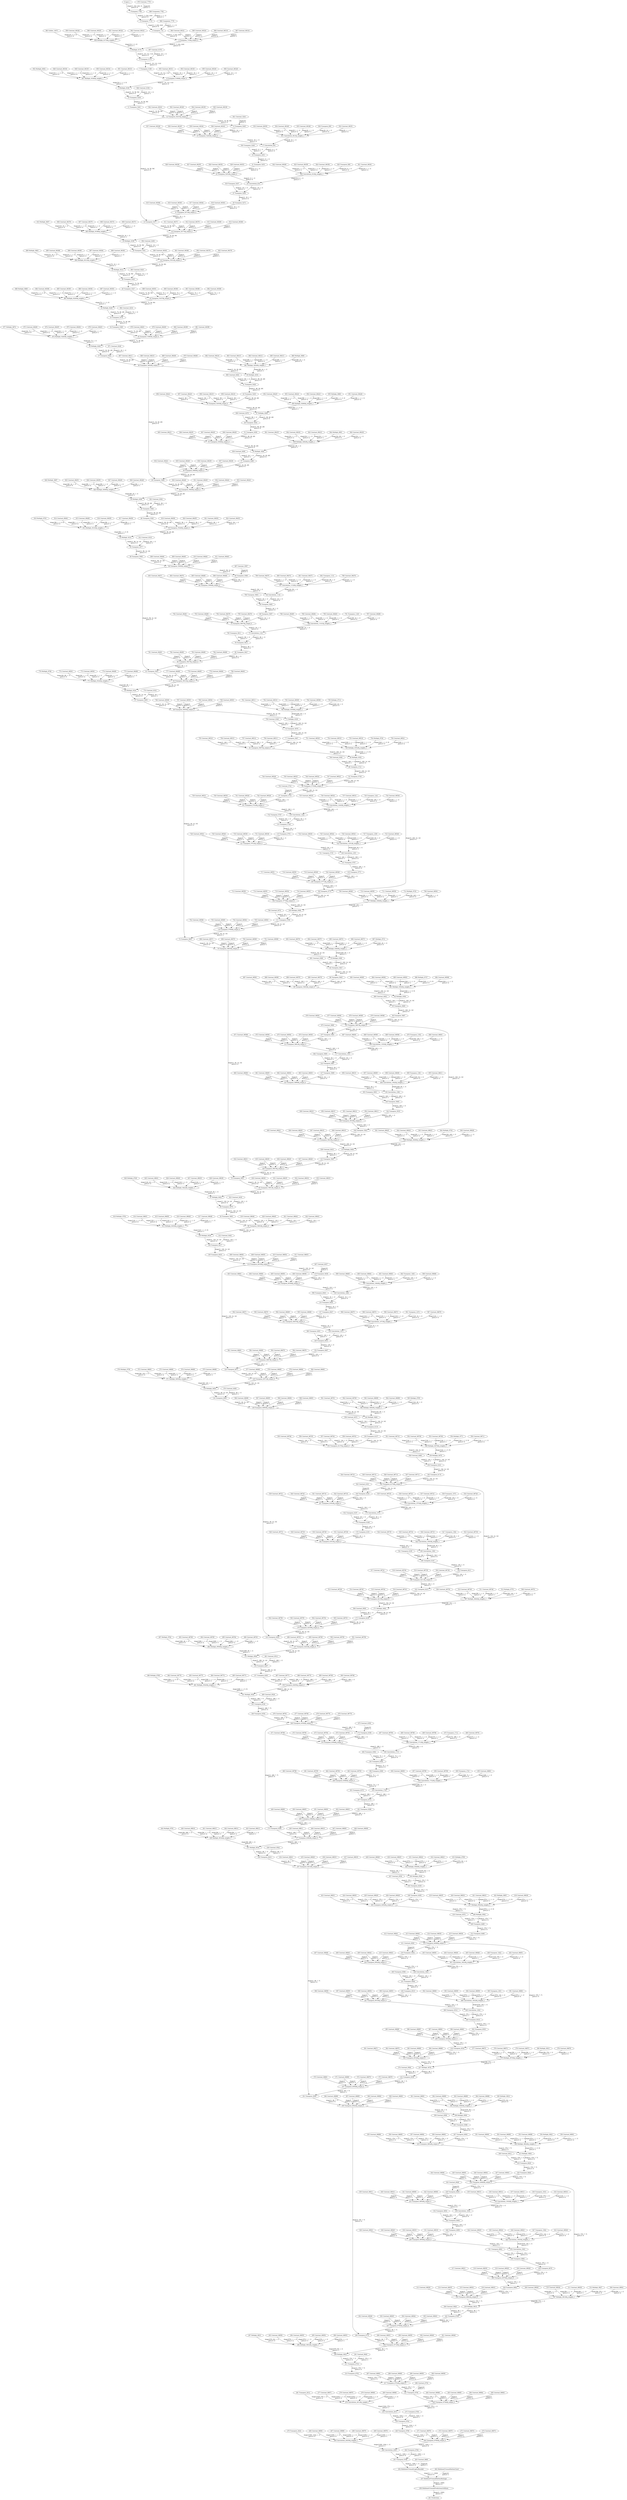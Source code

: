 strict digraph  {
"0 input_1" [id=0, type=Parameter];
"1 Transpose_7780" [id=1, type=Transpose];
"2 Transpose_7774" [id=2, type=Multiply];
"3 Transpose_710" [id=3, type=Add];
"4 Transpose_710/fq_output_0" [id=4, type=FakeQuantize];
"5 Multiply_9170" [id=5, type=Convolution];
"6 Transpose_5170" [id=6, type=Add];
"7 Transpose_5188" [id=7, type=HSwish];
"8 Transpose_5188/fq_output_0" [id=8, type=FakeQuantize];
"9 Multiply_9184" [id=9, type=GroupConvolution];
"10 Transpose_5239" [id=10, type=Add];
"11 Transpose_5241" [id=11, type=Relu];
"12 Transpose_5241/fq_output_0" [id=12, type=FakeQuantize];
"13 Transpose_5245" [id=13, type=ReduceMean];
"14 Transpose_5277" [id=14, type=Multiply];
"15 Transpose_5245/fq_output_0" [id=15, type=FakeQuantize];
"16 Transpose_5277/fq_output_0" [id=16, type=FakeQuantize];
"17 Convolution_801" [id=17, type=Convolution];
"18 Multiply_9198" [id=18, type=Convolution];
"19 Transpose_5251" [id=19, type=Add];
"20 Transpose_5301" [id=20, type=Add];
"21 Transpose_5253" [id=21, type=Relu];
"22 Transpose_5301/fq_output_0" [id=22, type=FakeQuantize];
"23 Transpose_5253/fq_output_0" [id=23, type=FakeQuantize];
"24 Multiply_9212" [id=24, type=Convolution];
"25 Convolution_810" [id=25, type=Convolution];
"26 Transpose_5325" [id=26, type=Add];
"27 Transpose_5259" [id=27, type=Add];
"28 Transpose_5327" [id=28, type=Relu];
"29 Transpose_5273" [id=29, type=HSigmoid];
"30 Transpose_5327/fq_output_0" [id=30, type=FakeQuantize];
"31 Transpose_5273/fq_output_0" [id=31, type=FakeQuantize];
"32 Multiply_9226" [id=32, type=GroupConvolution];
"33 Transpose_5378" [id=33, type=Add];
"34 Transpose_5380" [id=34, type=Relu];
"35 Transpose_5380/fq_output_0" [id=35, type=FakeQuantize];
"36 Multiply_9240" [id=36, type=Convolution];
"37 Transpose_5404" [id=37, type=Add];
"38 Transpose_5404/fq_output_0" [id=38, type=FakeQuantize];
"39 Multiply_9254" [id=39, type=Convolution];
"40 Transpose_5484" [id=40, type=Add];
"41 Transpose_5428" [id=41, type=Add];
"42 Transpose_5484/fq_output_0" [id=42, type=FakeQuantize];
"43 Transpose_5430" [id=43, type=Relu];
"44 Multiply_9296" [id=44, type=Convolution];
"45 Transpose_5430/fq_output_0" [id=45, type=FakeQuantize];
"46 Transpose_5508" [id=46, type=Add];
"47 Multiply_9268" [id=47, type=GroupConvolution];
"48 Transpose_5526" [id=48, type=HSwish];
"49 Transpose_5454" [id=49, type=Add];
"50 Transpose_5526/fq_output_0" [id=50, type=FakeQuantize];
"51 Transpose_5456" [id=51, type=Relu];
"52 Multiply_9310" [id=52, type=GroupConvolution];
"53 Transpose_5456/fq_output_0" [id=53, type=FakeQuantize];
"54 Transpose_5577" [id=54, type=Add];
"55 Multiply_9282" [id=55, type=Convolution];
"56 Transpose_5595" [id=56, type=HSwish];
"57 Transpose_5480" [id=57, type=Add];
"58 Transpose_5595/fq_output_0" [id=58, type=FakeQuantize];
"59 Transpose_5480/fq_output_0" [id=59, type=FakeQuantize];
"60 Transpose_5599" [id=60, type=ReduceMean];
"61 Transpose_5631" [id=61, type=Multiply];
"62 Transpose_5599/fq_output_0" [id=62, type=FakeQuantize];
"63 Transpose_5631/fq_output_0" [id=63, type=FakeQuantize];
"64 Convolution_1132" [id=64, type=Convolution];
"65 Multiply_9324" [id=65, type=Convolution];
"66 Transpose_5605" [id=66, type=Add];
"67 Transpose_5655" [id=67, type=Add];
"68 Transpose_5607" [id=68, type=Relu];
"69 Transpose_5655/fq_output_0" [id=69, type=FakeQuantize];
"70 Transpose_5607/fq_output_0" [id=70, type=FakeQuantize];
"71 Multiply_9338" [id=71, type=Convolution];
"72 Transpose_5803" [id=72, type=Add];
"73 Convolution_1141" [id=73, type=Convolution];
"74 Transpose_5679" [id=74, type=Add];
"75 Transpose_5803/fq_output_0" [id=75, type=FakeQuantize];
"76 Transpose_5613" [id=76, type=Add];
"77 Transpose_5697" [id=77, type=HSwish];
"78 Multiply_9380" [id=78, type=Convolution];
"79 Transpose_5951" [id=79, type=Add];
"80 Transpose_5627" [id=80, type=HSigmoid];
"81 Transpose_5697/fq_output_0" [id=81, type=FakeQuantize];
"82 Transpose_5827" [id=82, type=Add];
"83 Transpose_5951/fq_output_0" [id=83, type=FakeQuantize];
"84 Transpose_5627/fq_output_0" [id=84, type=FakeQuantize];
"85 Multiply_9352" [id=85, type=GroupConvolution];
"86 Transpose_5845" [id=86, type=HSwish];
"87 Multiply_9422" [id=87, type=Convolution];
"88 Transpose_5721" [id=88, type=Add];
"89 Transpose_5845/fq_output_0" [id=89, type=FakeQuantize];
"90 Transpose_5975" [id=90, type=Add];
"91 Transpose_5739" [id=91, type=HSwish];
"92 Multiply_9394" [id=92, type=GroupConvolution];
"93 Transpose_5993" [id=93, type=HSwish];
"94 Transpose_5739/fq_output_0" [id=94, type=FakeQuantize];
"95 Transpose_5869" [id=95, type=Add];
"96 Transpose_5993/fq_output_0" [id=96, type=FakeQuantize];
"97 Transpose_5743" [id=97, type=ReduceMean];
"98 Transpose_5775" [id=98, type=Multiply];
"99 Transpose_5887" [id=99, type=HSwish];
"100 Multiply_9436" [id=100, type=GroupConvolution];
"101 Transpose_5743/fq_output_0" [id=101, type=FakeQuantize];
"102 Transpose_5775/fq_output_0" [id=102, type=FakeQuantize];
"103 Transpose_5887/fq_output_0" [id=103, type=FakeQuantize];
"104 Transpose_6017" [id=104, type=Add];
"105 Convolution_1242" [id=105, type=Convolution];
"106 Multiply_9366" [id=106, type=Convolution];
"107 Transpose_5891" [id=107, type=ReduceMean];
"108 Transpose_5923" [id=108, type=Multiply];
"109 Transpose_6035" [id=109, type=HSwish];
"110 Transpose_5749" [id=110, type=Add];
"111 Transpose_5799" [id=111, type=Add];
"112 Transpose_5891/fq_output_0" [id=112, type=FakeQuantize];
"113 Transpose_5923/fq_output_0" [id=113, type=FakeQuantize];
"114 Transpose_6035/fq_output_0" [id=114, type=FakeQuantize];
"115 Transpose_5751" [id=115, type=Relu];
"116 Transpose_5799/fq_output_0" [id=116, type=FakeQuantize];
"117 Convolution_1353" [id=117, type=Convolution];
"118 Multiply_9408" [id=118, type=Convolution];
"119 Transpose_6039" [id=119, type=ReduceMean];
"120 Transpose_6071" [id=120, type=Multiply];
"121 Transpose_5751/fq_output_0" [id=121, type=FakeQuantize];
"122 Transpose_5897" [id=122, type=Add];
"123 Transpose_5947" [id=123, type=Add];
"124 Transpose_6039/fq_output_0" [id=124, type=FakeQuantize];
"125 Transpose_6071/fq_output_0" [id=125, type=FakeQuantize];
"126 Convolution_1251" [id=126, type=Convolution];
"127 Transpose_5899" [id=127, type=Relu];
"128 Transpose_5947/fq_output_0" [id=128, type=FakeQuantize];
"129 Convolution_1464" [id=129, type=Convolution];
"130 Multiply_9450" [id=130, type=Convolution];
"131 Transpose_5757" [id=131, type=Add];
"132 Transpose_5899/fq_output_0" [id=132, type=FakeQuantize];
"133 Transpose_6045" [id=133, type=Add];
"134 Transpose_6095" [id=134, type=Add];
"135 Transpose_5771" [id=135, type=HSigmoid];
"136 Convolution_1362" [id=136, type=Convolution];
"137 Transpose_6047" [id=137, type=Relu];
"138 Transpose_6095/fq_output_0" [id=138, type=FakeQuantize];
"139 Transpose_5771/fq_output_0" [id=139, type=FakeQuantize];
"140 Transpose_5905" [id=140, type=Add];
"141 Transpose_6047/fq_output_0" [id=141, type=FakeQuantize];
"142 Multiply_9464" [id=142, type=Convolution];
"143 Transpose_6243" [id=143, type=Add];
"144 Transpose_5919" [id=144, type=HSigmoid];
"145 Convolution_1473" [id=145, type=Convolution];
"146 Transpose_6119" [id=146, type=Add];
"147 Transpose_6243/fq_output_0" [id=147, type=FakeQuantize];
"148 Transpose_5919/fq_output_0" [id=148, type=FakeQuantize];
"149 Transpose_6053" [id=149, type=Add];
"150 Transpose_6137" [id=150, type=HSwish];
"151 Multiply_9506" [id=151, type=Convolution];
"152 Transpose_6067" [id=152, type=HSigmoid];
"153 Transpose_6137/fq_output_0" [id=153, type=FakeQuantize];
"154 Transpose_6267" [id=154, type=Add];
"155 Transpose_6067/fq_output_0" [id=155, type=FakeQuantize];
"156 Multiply_9478" [id=156, type=GroupConvolution];
"157 Transpose_6285" [id=157, type=HSwish];
"158 Transpose_6161" [id=158, type=Add];
"159 Transpose_6285/fq_output_0" [id=159, type=FakeQuantize];
"160 Transpose_6179" [id=160, type=HSwish];
"161 Multiply_9520" [id=161, type=GroupConvolution];
"162 Transpose_6179/fq_output_0" [id=162, type=FakeQuantize];
"163 Transpose_6336" [id=163, type=Add];
"164 Transpose_6183" [id=164, type=ReduceMean];
"165 Transpose_6215" [id=165, type=Multiply];
"166 Transpose_6354" [id=166, type=HSwish];
"167 Transpose_6183/fq_output_0" [id=167, type=FakeQuantize];
"168 Transpose_6215/fq_output_0" [id=168, type=FakeQuantize];
"169 Transpose_6354/fq_output_0" [id=169, type=FakeQuantize];
"170 Convolution_1574" [id=170, type=Convolution];
"171 Multiply_9492" [id=171, type=Convolution];
"172 Transpose_6358" [id=172, type=ReduceMean];
"173 Transpose_6390" [id=173, type=Multiply];
"174 Transpose_6189" [id=174, type=Add];
"175 Transpose_6239" [id=175, type=Add];
"176 Transpose_6358/fq_output_0" [id=176, type=FakeQuantize];
"177 Transpose_6390/fq_output_0" [id=177, type=FakeQuantize];
"178 Transpose_6191" [id=178, type=Relu];
"179 Transpose_6239/fq_output_0" [id=179, type=FakeQuantize];
"180 Convolution_1713" [id=180, type=Convolution];
"181 Multiply_9534" [id=181, type=Convolution];
"182 Transpose_6191/fq_output_0" [id=182, type=FakeQuantize];
"183 Transpose_6364" [id=183, type=Add];
"184 Transpose_6414" [id=184, type=Add];
"185 Convolution_1583" [id=185, type=Convolution];
"186 Transpose_6366" [id=186, type=Relu];
"187 Transpose_6414/fq_output_0" [id=187, type=FakeQuantize];
"188 Transpose_6197" [id=188, type=Add];
"189 Transpose_6366/fq_output_0" [id=189, type=FakeQuantize];
"190 Multiply_9548" [id=190, type=Convolution];
"191 Transpose_6562" [id=191, type=Add];
"192 Transpose_6211" [id=192, type=HSigmoid];
"193 Convolution_1722" [id=193, type=Convolution];
"194 Transpose_6438" [id=194, type=Add];
"195 Transpose_6562/fq_output_0" [id=195, type=FakeQuantize];
"196 Transpose_6211/fq_output_0" [id=196, type=FakeQuantize];
"197 Transpose_6372" [id=197, type=Add];
"198 Transpose_6456" [id=198, type=HSwish];
"199 Multiply_9590" [id=199, type=Convolution];
"200 Transpose_6710" [id=200, type=Add];
"201 Transpose_6386" [id=201, type=HSigmoid];
"202 Transpose_6456/fq_output_0" [id=202, type=FakeQuantize];
"203 Transpose_6586" [id=203, type=Add];
"204 Transpose_6710/fq_output_0" [id=204, type=FakeQuantize];
"205 Transpose_6386/fq_output_0" [id=205, type=FakeQuantize];
"206 Multiply_9562" [id=206, type=GroupConvolution];
"207 Transpose_6604" [id=207, type=HSwish];
"208 Multiply_9632" [id=208, type=Convolution];
"209 Transpose_6480" [id=209, type=Add];
"210 Transpose_6604/fq_output_0" [id=210, type=FakeQuantize];
"211 Transpose_6734" [id=211, type=Add];
"212 Transpose_6498" [id=212, type=HSwish];
"213 Multiply_9604" [id=213, type=GroupConvolution];
"214 Transpose_6752" [id=214, type=HSwish];
"215 Transpose_6498/fq_output_0" [id=215, type=FakeQuantize];
"216 Transpose_6628" [id=216, type=Add];
"217 Transpose_6752/fq_output_0" [id=217, type=FakeQuantize];
"218 Transpose_6502" [id=218, type=ReduceMean];
"219 Transpose_6534" [id=219, type=Multiply];
"220 Transpose_6646" [id=220, type=HSwish];
"221 Transpose_6756" [id=221, type=ReduceMean];
"222 Transpose_6502/fq_output_0" [id=222, type=FakeQuantize];
"223 Transpose_6534/fq_output_0" [id=223, type=FakeQuantize];
"224 Transpose_6646/fq_output_0" [id=224, type=FakeQuantize];
"225 Transpose_6756/fq_output_0" [id=225, type=FakeQuantize];
"226 Convolution_1823" [id=226, type=Convolution];
"227 Multiply_9576" [id=227, type=Convolution];
"228 Transpose_6650" [id=228, type=ReduceMean];
"229 Transpose_6682" [id=229, type=Multiply];
"230 Convolution_2013" [id=230, type=Convolution];
"231 Transpose_6508" [id=231, type=Add];
"232 Transpose_6558" [id=232, type=Add];
"233 Transpose_6650/fq_output_0" [id=233, type=FakeQuantize];
"234 Transpose_6682/fq_output_0" [id=234, type=FakeQuantize];
"235 Transpose_6762" [id=235, type=Add];
"236 Transpose_6510" [id=236, type=Relu];
"237 Transpose_6558/fq_output_0" [id=237, type=FakeQuantize];
"238 Convolution_1934" [id=238, type=Convolution];
"239 Multiply_9618" [id=239, type=Convolution];
"240 Transpose_6780" [id=240, type=HSwish];
"241 Transpose_6510/fq_output_0" [id=241, type=FakeQuantize];
"242 Transpose_6656" [id=242, type=Add];
"243 Transpose_6706" [id=243, type=Add];
"244 Transpose_6780/fq_output_0" [id=244, type=FakeQuantize];
"245 Convolution_1832" [id=245, type=Convolution];
"246 Transpose_6658" [id=246, type=Relu];
"247 Transpose_6706/fq_output_0" [id=247, type=FakeQuantize];
"248 Convolution_2025" [id=248, type=Convolution];
"249 Transpose_6516" [id=249, type=Add];
"250 Transpose_6658/fq_output_0" [id=250, type=FakeQuantize];
"251 Transpose_6786" [id=251, type=Add];
"252 Transpose_6530" [id=252, type=HSigmoid];
"253 Convolution_1943" [id=253, type=Convolution];
"254 MobilenetV3small/Logits/BiasAdd" [id=254, type=Reshape];
"255 Transpose_6530/fq_output_0" [id=255, type=FakeQuantize];
"256 Transpose_6664" [id=256, type=Add];
"257 MobilenetV3small/flatten/Reshape" [id=257, type=Reshape];
"258 Transpose_6678" [id=258, type=HSigmoid];
"259 MobilenetV3small/Predictions/Softmax" [id=259, type=Softmax];
"260 Transpose_6678/fq_output_0" [id=260, type=FakeQuantize];
"261 Predictions" [id=261, type=Result];
"262 MobilenetV3small/flatten/Const" [id=262, type=Constant];
"263 Constant_8890" [id=263, type=Constant];
"264 Transpose_6784" [id=264, type=Constant];
"265 Convolution_2025/fq_weights_1" [id=265, type=FakeQuantize];
"266 Constant_98981" [id=266, type=Constant];
"267 Constant_98980" [id=267, type=Constant];
"268 Constant_98979" [id=268, type=Constant];
"269 Constant_98978" [id=269, type=Constant];
"270 Transpose_2024" [id=270, type=Constant];
"271 Constant_98976" [id=271, type=Constant];
"272 Constant_98975" [id=272, type=Constant];
"273 Constant_98974" [id=273, type=Constant];
"274 Constant_98973" [id=274, type=Constant];
"275 Transpose_6760" [id=275, type=Constant];
"276 Convolution_2013/fq_weights_1" [id=276, type=FakeQuantize];
"277 Constant_98971" [id=277, type=Constant];
"278 Constant_98970" [id=278, type=Constant];
"279 Constant_98969" [id=279, type=Constant];
"280 Constant_98968" [id=280, type=Constant];
"281 Transpose_2012" [id=281, type=Constant];
"282 Constant_98966" [id=282, type=Constant];
"283 Constant_98965" [id=283, type=Constant];
"284 Constant_98964" [id=284, type=Constant];
"285 Constant_98963" [id=285, type=Constant];
"286 Constant_6754" [id=286, type=Constant];
"287 Constant_98961" [id=287, type=Constant];
"288 Constant_98960" [id=288, type=Constant];
"289 Constant_98959" [id=289, type=Constant];
"290 Constant_98958" [id=290, type=Constant];
"291 Constant_9640" [id=291, type=Constant];
"292 Multiply_9632/fq_weights_1" [id=292, type=FakeQuantize];
"293 Constant_98956" [id=293, type=Constant];
"294 Constant_98955" [id=294, type=Constant];
"295 Constant_98954" [id=295, type=Constant];
"296 Constant_98953" [id=296, type=Constant];
"297 Multiply_9833" [id=297, type=Constant];
"298 Constant_98951" [id=298, type=Constant];
"299 Constant_98950" [id=299, type=Constant];
"300 Constant_98949" [id=300, type=Constant];
"301 Constant_98948" [id=301, type=Constant];
"302 Constant_98946" [id=302, type=Constant];
"303 Constant_98945" [id=303, type=Constant];
"304 Constant_98944" [id=304, type=Constant];
"305 Constant_98943" [id=305, type=Constant];
"306 Constant_9626" [id=306, type=Constant];
"307 Multiply_9618/fq_weights_1" [id=307, type=FakeQuantize];
"308 Constant_98941" [id=308, type=Constant];
"309 Constant_98940" [id=309, type=Constant];
"310 Constant_98939" [id=310, type=Constant];
"311 Constant_98938" [id=311, type=Constant];
"312 Multiply_9827" [id=312, type=Constant];
"313 Constant_98936" [id=313, type=Constant];
"314 Constant_98935" [id=314, type=Constant];
"315 Constant_98934" [id=315, type=Constant];
"316 Constant_98933" [id=316, type=Constant];
"317 Constant_98931" [id=317, type=Constant];
"318 Constant_98930" [id=318, type=Constant];
"319 Constant_98929" [id=319, type=Constant];
"320 Constant_98928" [id=320, type=Constant];
"321 Transpose_6662" [id=321, type=Constant];
"322 Convolution_1943/fq_weights_1" [id=322, type=FakeQuantize];
"323 Constant_98926" [id=323, type=Constant];
"324 Constant_98925" [id=324, type=Constant];
"325 Constant_98924" [id=325, type=Constant];
"326 Constant_98923" [id=326, type=Constant];
"327 Transpose_1942" [id=327, type=Constant];
"328 Constant_98921" [id=328, type=Constant];
"329 Constant_98920" [id=329, type=Constant];
"330 Constant_98919" [id=330, type=Constant];
"331 Constant_98918" [id=331, type=Constant];
"332 Transpose_6654" [id=332, type=Constant];
"333 Convolution_1934/fq_weights_1" [id=333, type=FakeQuantize];
"334 Constant_98916" [id=334, type=Constant];
"335 Constant_98915" [id=335, type=Constant];
"336 Constant_98914" [id=336, type=Constant];
"337 Constant_98913" [id=337, type=Constant];
"338 Transpose_1933" [id=338, type=Constant];
"339 Constant_98911" [id=339, type=Constant];
"340 Constant_98910" [id=340, type=Constant];
"341 Constant_98909" [id=341, type=Constant];
"342 Constant_98908" [id=342, type=Constant];
"343 Constant_6648" [id=343, type=Constant];
"344 Constant_98906" [id=344, type=Constant];
"345 Constant_98905" [id=345, type=Constant];
"346 Constant_98904" [id=346, type=Constant];
"347 Constant_98903" [id=347, type=Constant];
"348 Constant_9612" [id=348, type=Constant];
"349 Multiply_9604/fq_weights_1" [id=349, type=FakeQuantize];
"350 Constant_98901" [id=350, type=Constant];
"351 Constant_98900" [id=351, type=Constant];
"352 Constant_98899" [id=352, type=Constant];
"353 Constant_98898" [id=353, type=Constant];
"354 Multiply_9822" [id=354, type=Constant];
"355 Constant_98896" [id=355, type=Constant];
"356 Constant_98895" [id=356, type=Constant];
"357 Constant_98894" [id=357, type=Constant];
"358 Constant_98893" [id=358, type=Constant];
"359 Constant_9598" [id=359, type=Constant];
"360 Multiply_9590/fq_weights_1" [id=360, type=FakeQuantize];
"361 Constant_98891" [id=361, type=Constant];
"362 Constant_98890" [id=362, type=Constant];
"363 Constant_98889" [id=363, type=Constant];
"364 Constant_98888" [id=364, type=Constant];
"365 Multiply_9816" [id=365, type=Constant];
"366 Constant_98886" [id=366, type=Constant];
"367 Constant_98885" [id=367, type=Constant];
"368 Constant_98884" [id=368, type=Constant];
"369 Constant_98883" [id=369, type=Constant];
"370 Constant_98881" [id=370, type=Constant];
"371 Constant_98880" [id=371, type=Constant];
"372 Constant_98879" [id=372, type=Constant];
"373 Constant_98878" [id=373, type=Constant];
"374 Constant_9584" [id=374, type=Constant];
"375 Multiply_9576/fq_weights_1" [id=375, type=FakeQuantize];
"376 Constant_98876" [id=376, type=Constant];
"377 Constant_98875" [id=377, type=Constant];
"378 Constant_98874" [id=378, type=Constant];
"379 Constant_98873" [id=379, type=Constant];
"380 Multiply_9810" [id=380, type=Constant];
"381 Constant_98871" [id=381, type=Constant];
"382 Constant_98870" [id=382, type=Constant];
"383 Constant_98869" [id=383, type=Constant];
"384 Constant_98868" [id=384, type=Constant];
"385 Constant_98866" [id=385, type=Constant];
"386 Constant_98865" [id=386, type=Constant];
"387 Constant_98864" [id=387, type=Constant];
"388 Constant_98863" [id=388, type=Constant];
"389 Transpose_6514" [id=389, type=Constant];
"390 Convolution_1832/fq_weights_1" [id=390, type=FakeQuantize];
"391 Constant_98861" [id=391, type=Constant];
"392 Constant_98860" [id=392, type=Constant];
"393 Constant_98859" [id=393, type=Constant];
"394 Constant_98858" [id=394, type=Constant];
"395 Transpose_1831" [id=395, type=Constant];
"396 Constant_98856" [id=396, type=Constant];
"397 Constant_98855" [id=397, type=Constant];
"398 Constant_98854" [id=398, type=Constant];
"399 Constant_98853" [id=399, type=Constant];
"400 Transpose_6506" [id=400, type=Constant];
"401 Convolution_1823/fq_weights_1" [id=401, type=FakeQuantize];
"402 Constant_98851" [id=402, type=Constant];
"403 Constant_98850" [id=403, type=Constant];
"404 Constant_98849" [id=404, type=Constant];
"405 Constant_98848" [id=405, type=Constant];
"406 Transpose_1822" [id=406, type=Constant];
"407 Constant_98846" [id=407, type=Constant];
"408 Constant_98845" [id=408, type=Constant];
"409 Constant_98844" [id=409, type=Constant];
"410 Constant_98843" [id=410, type=Constant];
"411 Constant_6500" [id=411, type=Constant];
"412 Constant_98841" [id=412, type=Constant];
"413 Constant_98840" [id=413, type=Constant];
"414 Constant_98839" [id=414, type=Constant];
"415 Constant_98838" [id=415, type=Constant];
"416 Constant_9570" [id=416, type=Constant];
"417 Multiply_9562/fq_weights_1" [id=417, type=FakeQuantize];
"418 Constant_98836" [id=418, type=Constant];
"419 Constant_98835" [id=419, type=Constant];
"420 Constant_98834" [id=420, type=Constant];
"421 Constant_98833" [id=421, type=Constant];
"422 Multiply_9805" [id=422, type=Constant];
"423 Constant_98831" [id=423, type=Constant];
"424 Constant_98830" [id=424, type=Constant];
"425 Constant_98829" [id=425, type=Constant];
"426 Constant_98828" [id=426, type=Constant];
"427 Constant_9556" [id=427, type=Constant];
"428 Multiply_9548/fq_weights_1" [id=428, type=FakeQuantize];
"429 Constant_98826" [id=429, type=Constant];
"430 Constant_98825" [id=430, type=Constant];
"431 Constant_98824" [id=431, type=Constant];
"432 Constant_98823" [id=432, type=Constant];
"433 Multiply_9799" [id=433, type=Constant];
"434 Constant_98821" [id=434, type=Constant];
"435 Constant_98820" [id=435, type=Constant];
"436 Constant_98819" [id=436, type=Constant];
"437 Constant_98818" [id=437, type=Constant];
"438 Constant_9542" [id=438, type=Constant];
"439 Multiply_9534/fq_weights_1" [id=439, type=FakeQuantize];
"440 Constant_98816" [id=440, type=Constant];
"441 Constant_98815" [id=441, type=Constant];
"442 Constant_98814" [id=442, type=Constant];
"443 Constant_98813" [id=443, type=Constant];
"444 Multiply_9793" [id=444, type=Constant];
"445 Constant_98811" [id=445, type=Constant];
"446 Constant_98810" [id=446, type=Constant];
"447 Constant_98809" [id=447, type=Constant];
"448 Constant_98808" [id=448, type=Constant];
"449 Constant_98806" [id=449, type=Constant];
"450 Constant_98805" [id=450, type=Constant];
"451 Constant_98804" [id=451, type=Constant];
"452 Constant_98803" [id=452, type=Constant];
"453 Transpose_6370" [id=453, type=Constant];
"454 Convolution_1722/fq_weights_1" [id=454, type=FakeQuantize];
"455 Constant_98801" [id=455, type=Constant];
"456 Constant_98800" [id=456, type=Constant];
"457 Constant_98799" [id=457, type=Constant];
"458 Constant_98798" [id=458, type=Constant];
"459 Transpose_1721" [id=459, type=Constant];
"460 Constant_98796" [id=460, type=Constant];
"461 Constant_98795" [id=461, type=Constant];
"462 Constant_98794" [id=462, type=Constant];
"463 Constant_98793" [id=463, type=Constant];
"464 Transpose_6362" [id=464, type=Constant];
"465 Convolution_1713/fq_weights_1" [id=465, type=FakeQuantize];
"466 Constant_98791" [id=466, type=Constant];
"467 Constant_98790" [id=467, type=Constant];
"468 Constant_98789" [id=468, type=Constant];
"469 Constant_98788" [id=469, type=Constant];
"470 Transpose_1712" [id=470, type=Constant];
"471 Constant_98786" [id=471, type=Constant];
"472 Constant_98785" [id=472, type=Constant];
"473 Constant_98784" [id=473, type=Constant];
"474 Constant_98783" [id=474, type=Constant];
"475 Constant_6356" [id=475, type=Constant];
"476 Constant_98781" [id=476, type=Constant];
"477 Constant_98780" [id=477, type=Constant];
"478 Constant_98779" [id=478, type=Constant];
"479 Constant_98778" [id=479, type=Constant];
"480 Constant_9528" [id=480, type=Constant];
"481 Multiply_9520/fq_weights_1" [id=481, type=FakeQuantize];
"482 Constant_98776" [id=482, type=Constant];
"483 Constant_98775" [id=483, type=Constant];
"484 Constant_98774" [id=484, type=Constant];
"485 Constant_98773" [id=485, type=Constant];
"486 Multiply_9788" [id=486, type=Constant];
"487 Constant_98771" [id=487, type=Constant];
"488 Constant_98770" [id=488, type=Constant];
"489 Constant_98769" [id=489, type=Constant];
"490 Constant_98768" [id=490, type=Constant];
"491 Constant_9514" [id=491, type=Constant];
"492 Multiply_9506/fq_weights_1" [id=492, type=FakeQuantize];
"493 Constant_98766" [id=493, type=Constant];
"494 Constant_98765" [id=494, type=Constant];
"495 Constant_98764" [id=495, type=Constant];
"496 Constant_98763" [id=496, type=Constant];
"497 Multiply_9782" [id=497, type=Constant];
"498 Constant_98761" [id=498, type=Constant];
"499 Constant_98760" [id=499, type=Constant];
"500 Constant_98759" [id=500, type=Constant];
"501 Constant_98758" [id=501, type=Constant];
"502 Constant_98756" [id=502, type=Constant];
"503 Constant_98755" [id=503, type=Constant];
"504 Constant_98754" [id=504, type=Constant];
"505 Constant_98753" [id=505, type=Constant];
"506 Constant_9500" [id=506, type=Constant];
"507 Multiply_9492/fq_weights_1" [id=507, type=FakeQuantize];
"508 Constant_98751" [id=508, type=Constant];
"509 Constant_98750" [id=509, type=Constant];
"510 Constant_98749" [id=510, type=Constant];
"511 Constant_98748" [id=511, type=Constant];
"512 Multiply_9776" [id=512, type=Constant];
"513 Constant_98746" [id=513, type=Constant];
"514 Constant_98745" [id=514, type=Constant];
"515 Constant_98744" [id=515, type=Constant];
"516 Constant_98743" [id=516, type=Constant];
"517 Constant_98741" [id=517, type=Constant];
"518 Constant_98740" [id=518, type=Constant];
"519 Constant_98739" [id=519, type=Constant];
"520 Constant_98738" [id=520, type=Constant];
"521 Transpose_6195" [id=521, type=Constant];
"522 Convolution_1583/fq_weights_1" [id=522, type=FakeQuantize];
"523 Constant_98736" [id=523, type=Constant];
"524 Constant_98735" [id=524, type=Constant];
"525 Constant_98734" [id=525, type=Constant];
"526 Constant_98733" [id=526, type=Constant];
"527 Transpose_1582" [id=527, type=Constant];
"528 Constant_98731" [id=528, type=Constant];
"529 Constant_98730" [id=529, type=Constant];
"530 Constant_98729" [id=530, type=Constant];
"531 Constant_98728" [id=531, type=Constant];
"532 Transpose_6187" [id=532, type=Constant];
"533 Convolution_1574/fq_weights_1" [id=533, type=FakeQuantize];
"534 Constant_98726" [id=534, type=Constant];
"535 Constant_98725" [id=535, type=Constant];
"536 Constant_98724" [id=536, type=Constant];
"537 Constant_98723" [id=537, type=Constant];
"538 Transpose_1573" [id=538, type=Constant];
"539 Constant_98721" [id=539, type=Constant];
"540 Constant_98720" [id=540, type=Constant];
"541 Constant_98719" [id=541, type=Constant];
"542 Constant_98718" [id=542, type=Constant];
"543 Constant_6181" [id=543, type=Constant];
"544 Constant_98716" [id=544, type=Constant];
"545 Constant_98715" [id=545, type=Constant];
"546 Constant_98714" [id=546, type=Constant];
"547 Constant_98713" [id=547, type=Constant];
"548 Constant_9486" [id=548, type=Constant];
"549 Multiply_9478/fq_weights_1" [id=549, type=FakeQuantize];
"550 Constant_98711" [id=550, type=Constant];
"551 Constant_98710" [id=551, type=Constant];
"552 Constant_98709" [id=552, type=Constant];
"553 Constant_98708" [id=553, type=Constant];
"554 Multiply_9771" [id=554, type=Constant];
"555 Constant_98706" [id=555, type=Constant];
"556 Constant_98705" [id=556, type=Constant];
"557 Constant_98704" [id=557, type=Constant];
"558 Constant_98703" [id=558, type=Constant];
"559 Constant_9472" [id=559, type=Constant];
"560 Multiply_9464/fq_weights_1" [id=560, type=FakeQuantize];
"561 Constant_98701" [id=561, type=Constant];
"562 Constant_98700" [id=562, type=Constant];
"563 Constant_98699" [id=563, type=Constant];
"564 Constant_98698" [id=564, type=Constant];
"565 Multiply_9765" [id=565, type=Constant];
"566 Constant_98696" [id=566, type=Constant];
"567 Constant_98695" [id=567, type=Constant];
"568 Constant_98694" [id=568, type=Constant];
"569 Constant_98693" [id=569, type=Constant];
"570 Constant_9458" [id=570, type=Constant];
"571 Multiply_9450/fq_weights_1" [id=571, type=FakeQuantize];
"572 Constant_98691" [id=572, type=Constant];
"573 Constant_98690" [id=573, type=Constant];
"574 Constant_98689" [id=574, type=Constant];
"575 Constant_98688" [id=575, type=Constant];
"576 Multiply_9759" [id=576, type=Constant];
"577 Constant_98686" [id=577, type=Constant];
"578 Constant_98685" [id=578, type=Constant];
"579 Constant_98684" [id=579, type=Constant];
"580 Constant_98683" [id=580, type=Constant];
"581 Constant_98681" [id=581, type=Constant];
"582 Constant_98680" [id=582, type=Constant];
"583 Constant_98679" [id=583, type=Constant];
"584 Constant_98678" [id=584, type=Constant];
"585 Transpose_6051" [id=585, type=Constant];
"586 Convolution_1473/fq_weights_1" [id=586, type=FakeQuantize];
"587 Constant_98676" [id=587, type=Constant];
"588 Constant_98675" [id=588, type=Constant];
"589 Constant_98674" [id=589, type=Constant];
"590 Constant_98673" [id=590, type=Constant];
"591 Transpose_1472" [id=591, type=Constant];
"592 Constant_98671" [id=592, type=Constant];
"593 Constant_98670" [id=593, type=Constant];
"594 Constant_98669" [id=594, type=Constant];
"595 Constant_98668" [id=595, type=Constant];
"596 Transpose_6043" [id=596, type=Constant];
"597 Convolution_1464/fq_weights_1" [id=597, type=FakeQuantize];
"598 Constant_98666" [id=598, type=Constant];
"599 Constant_98665" [id=599, type=Constant];
"600 Constant_98664" [id=600, type=Constant];
"601 Constant_98663" [id=601, type=Constant];
"602 Transpose_1463" [id=602, type=Constant];
"603 Constant_98661" [id=603, type=Constant];
"604 Constant_98660" [id=604, type=Constant];
"605 Constant_98659" [id=605, type=Constant];
"606 Constant_98658" [id=606, type=Constant];
"607 Constant_6037" [id=607, type=Constant];
"608 Constant_98656" [id=608, type=Constant];
"609 Constant_98655" [id=609, type=Constant];
"610 Constant_98654" [id=610, type=Constant];
"611 Constant_98653" [id=611, type=Constant];
"612 Constant_9444" [id=612, type=Constant];
"613 Multiply_9436/fq_weights_1" [id=613, type=FakeQuantize];
"614 Constant_98651" [id=614, type=Constant];
"615 Constant_98650" [id=615, type=Constant];
"616 Constant_98649" [id=616, type=Constant];
"617 Constant_98648" [id=617, type=Constant];
"618 Multiply_9754" [id=618, type=Constant];
"619 Constant_98646" [id=619, type=Constant];
"620 Constant_98645" [id=620, type=Constant];
"621 Constant_98644" [id=621, type=Constant];
"622 Constant_98643" [id=622, type=Constant];
"623 Constant_9430" [id=623, type=Constant];
"624 Multiply_9422/fq_weights_1" [id=624, type=FakeQuantize];
"625 Constant_98641" [id=625, type=Constant];
"626 Constant_98640" [id=626, type=Constant];
"627 Constant_98639" [id=627, type=Constant];
"628 Constant_98638" [id=628, type=Constant];
"629 Multiply_9748" [id=629, type=Constant];
"630 Constant_98636" [id=630, type=Constant];
"631 Constant_98635" [id=631, type=Constant];
"632 Constant_98634" [id=632, type=Constant];
"633 Constant_98633" [id=633, type=Constant];
"634 Constant_98631" [id=634, type=Constant];
"635 Constant_98630" [id=635, type=Constant];
"636 Constant_98629" [id=636, type=Constant];
"637 Constant_98628" [id=637, type=Constant];
"638 Constant_9416" [id=638, type=Constant];
"639 Multiply_9408/fq_weights_1" [id=639, type=FakeQuantize];
"640 Constant_98626" [id=640, type=Constant];
"641 Constant_98625" [id=641, type=Constant];
"642 Constant_98624" [id=642, type=Constant];
"643 Constant_98623" [id=643, type=Constant];
"644 Multiply_9742" [id=644, type=Constant];
"645 Constant_98621" [id=645, type=Constant];
"646 Constant_98620" [id=646, type=Constant];
"647 Constant_98619" [id=647, type=Constant];
"648 Constant_98618" [id=648, type=Constant];
"649 Constant_98616" [id=649, type=Constant];
"650 Constant_98615" [id=650, type=Constant];
"651 Constant_98614" [id=651, type=Constant];
"652 Constant_98613" [id=652, type=Constant];
"653 Transpose_5903" [id=653, type=Constant];
"654 Convolution_1362/fq_weights_1" [id=654, type=FakeQuantize];
"655 Constant_98611" [id=655, type=Constant];
"656 Constant_98610" [id=656, type=Constant];
"657 Constant_98609" [id=657, type=Constant];
"658 Constant_98608" [id=658, type=Constant];
"659 Transpose_1361" [id=659, type=Constant];
"660 Constant_98606" [id=660, type=Constant];
"661 Constant_98605" [id=661, type=Constant];
"662 Constant_98604" [id=662, type=Constant];
"663 Constant_98603" [id=663, type=Constant];
"664 Transpose_5895" [id=664, type=Constant];
"665 Convolution_1353/fq_weights_1" [id=665, type=FakeQuantize];
"666 Constant_98601" [id=666, type=Constant];
"667 Constant_98600" [id=667, type=Constant];
"668 Constant_98599" [id=668, type=Constant];
"669 Constant_98598" [id=669, type=Constant];
"670 Transpose_1352" [id=670, type=Constant];
"671 Constant_98596" [id=671, type=Constant];
"672 Constant_98595" [id=672, type=Constant];
"673 Constant_98594" [id=673, type=Constant];
"674 Constant_98593" [id=674, type=Constant];
"675 Constant_5889" [id=675, type=Constant];
"676 Constant_98591" [id=676, type=Constant];
"677 Constant_98590" [id=677, type=Constant];
"678 Constant_98589" [id=678, type=Constant];
"679 Constant_98588" [id=679, type=Constant];
"680 Constant_9402" [id=680, type=Constant];
"681 Multiply_9394/fq_weights_1" [id=681, type=FakeQuantize];
"682 Constant_98586" [id=682, type=Constant];
"683 Constant_98585" [id=683, type=Constant];
"684 Constant_98584" [id=684, type=Constant];
"685 Constant_98583" [id=685, type=Constant];
"686 Multiply_9737" [id=686, type=Constant];
"687 Constant_98581" [id=687, type=Constant];
"688 Constant_98580" [id=688, type=Constant];
"689 Constant_98579" [id=689, type=Constant];
"690 Constant_98578" [id=690, type=Constant];
"691 Constant_9388" [id=691, type=Constant];
"692 Multiply_9380/fq_weights_1" [id=692, type=FakeQuantize];
"693 Constant_98576" [id=693, type=Constant];
"694 Constant_98575" [id=694, type=Constant];
"695 Constant_98574" [id=695, type=Constant];
"696 Constant_98573" [id=696, type=Constant];
"697 Multiply_9731" [id=697, type=Constant];
"698 Constant_98571" [id=698, type=Constant];
"699 Constant_98570" [id=699, type=Constant];
"700 Constant_98569" [id=700, type=Constant];
"701 Constant_98568" [id=701, type=Constant];
"702 Constant_98566" [id=702, type=Constant];
"703 Constant_98565" [id=703, type=Constant];
"704 Constant_98564" [id=704, type=Constant];
"705 Constant_98563" [id=705, type=Constant];
"706 Constant_9374" [id=706, type=Constant];
"707 Multiply_9366/fq_weights_1" [id=707, type=FakeQuantize];
"708 Constant_98561" [id=708, type=Constant];
"709 Constant_98560" [id=709, type=Constant];
"710 Constant_98559" [id=710, type=Constant];
"711 Constant_98558" [id=711, type=Constant];
"712 Multiply_9725" [id=712, type=Constant];
"713 Constant_98556" [id=713, type=Constant];
"714 Constant_98555" [id=714, type=Constant];
"715 Constant_98554" [id=715, type=Constant];
"716 Constant_98553" [id=716, type=Constant];
"717 Constant_98551" [id=717, type=Constant];
"718 Constant_98550" [id=718, type=Constant];
"719 Constant_98549" [id=719, type=Constant];
"720 Constant_98548" [id=720, type=Constant];
"721 Transpose_5755" [id=721, type=Constant];
"722 Convolution_1251/fq_weights_1" [id=722, type=FakeQuantize];
"723 Constant_98546" [id=723, type=Constant];
"724 Constant_98545" [id=724, type=Constant];
"725 Constant_98544" [id=725, type=Constant];
"726 Constant_98543" [id=726, type=Constant];
"727 Transpose_1250" [id=727, type=Constant];
"728 Constant_98541" [id=728, type=Constant];
"729 Constant_98540" [id=729, type=Constant];
"730 Constant_98539" [id=730, type=Constant];
"731 Constant_98538" [id=731, type=Constant];
"732 Transpose_5747" [id=732, type=Constant];
"733 Convolution_1242/fq_weights_1" [id=733, type=FakeQuantize];
"734 Constant_98536" [id=734, type=Constant];
"735 Constant_98535" [id=735, type=Constant];
"736 Constant_98534" [id=736, type=Constant];
"737 Constant_98533" [id=737, type=Constant];
"738 Transpose_1241" [id=738, type=Constant];
"739 Constant_98531" [id=739, type=Constant];
"740 Constant_98530" [id=740, type=Constant];
"741 Constant_98529" [id=741, type=Constant];
"742 Constant_98528" [id=742, type=Constant];
"743 Constant_5741" [id=743, type=Constant];
"744 Constant_98526" [id=744, type=Constant];
"745 Constant_98525" [id=745, type=Constant];
"746 Constant_98524" [id=746, type=Constant];
"747 Constant_98523" [id=747, type=Constant];
"748 Constant_9360" [id=748, type=Constant];
"749 Multiply_9352/fq_weights_1" [id=749, type=FakeQuantize];
"750 Constant_98521" [id=750, type=Constant];
"751 Constant_98520" [id=751, type=Constant];
"752 Constant_98519" [id=752, type=Constant];
"753 Constant_98518" [id=753, type=Constant];
"754 Multiply_9720" [id=754, type=Constant];
"755 Constant_98516" [id=755, type=Constant];
"756 Constant_98515" [id=756, type=Constant];
"757 Constant_98514" [id=757, type=Constant];
"758 Constant_98513" [id=758, type=Constant];
"759 Constant_9346" [id=759, type=Constant];
"760 Multiply_9338/fq_weights_1" [id=760, type=FakeQuantize];
"761 Constant_98511" [id=761, type=Constant];
"762 Constant_98510" [id=762, type=Constant];
"763 Constant_98509" [id=763, type=Constant];
"764 Constant_98508" [id=764, type=Constant];
"765 Multiply_9714" [id=765, type=Constant];
"766 Constant_98506" [id=766, type=Constant];
"767 Constant_98505" [id=767, type=Constant];
"768 Constant_98504" [id=768, type=Constant];
"769 Constant_98503" [id=769, type=Constant];
"770 Constant_9332" [id=770, type=Constant];
"771 Multiply_9324/fq_weights_1" [id=771, type=FakeQuantize];
"772 Constant_98501" [id=772, type=Constant];
"773 Constant_98500" [id=773, type=Constant];
"774 Constant_98499" [id=774, type=Constant];
"775 Constant_98498" [id=775, type=Constant];
"776 Multiply_9708" [id=776, type=Constant];
"777 Constant_98496" [id=777, type=Constant];
"778 Constant_98495" [id=778, type=Constant];
"779 Constant_98494" [id=779, type=Constant];
"780 Constant_98493" [id=780, type=Constant];
"781 Constant_98491" [id=781, type=Constant];
"782 Constant_98490" [id=782, type=Constant];
"783 Constant_98489" [id=783, type=Constant];
"784 Constant_98488" [id=784, type=Constant];
"785 Transpose_5611" [id=785, type=Constant];
"786 Convolution_1141/fq_weights_1" [id=786, type=FakeQuantize];
"787 Constant_98486" [id=787, type=Constant];
"788 Constant_98485" [id=788, type=Constant];
"789 Constant_98484" [id=789, type=Constant];
"790 Constant_98483" [id=790, type=Constant];
"791 Transpose_1140" [id=791, type=Constant];
"792 Constant_98481" [id=792, type=Constant];
"793 Constant_98480" [id=793, type=Constant];
"794 Constant_98479" [id=794, type=Constant];
"795 Constant_98478" [id=795, type=Constant];
"796 Transpose_5603" [id=796, type=Constant];
"797 Convolution_1132/fq_weights_1" [id=797, type=FakeQuantize];
"798 Constant_98476" [id=798, type=Constant];
"799 Constant_98475" [id=799, type=Constant];
"800 Constant_98474" [id=800, type=Constant];
"801 Constant_98473" [id=801, type=Constant];
"802 Transpose_1131" [id=802, type=Constant];
"803 Constant_98471" [id=803, type=Constant];
"804 Constant_98470" [id=804, type=Constant];
"805 Constant_98469" [id=805, type=Constant];
"806 Constant_98468" [id=806, type=Constant];
"807 Constant_5597" [id=807, type=Constant];
"808 Constant_98466" [id=808, type=Constant];
"809 Constant_98465" [id=809, type=Constant];
"810 Constant_98464" [id=810, type=Constant];
"811 Constant_98463" [id=811, type=Constant];
"812 Constant_9318" [id=812, type=Constant];
"813 Multiply_9310/fq_weights_1" [id=813, type=FakeQuantize];
"814 Constant_98461" [id=814, type=Constant];
"815 Constant_98460" [id=815, type=Constant];
"816 Constant_98459" [id=816, type=Constant];
"817 Constant_98458" [id=817, type=Constant];
"818 Multiply_9703" [id=818, type=Constant];
"819 Constant_98456" [id=819, type=Constant];
"820 Constant_98455" [id=820, type=Constant];
"821 Constant_98454" [id=821, type=Constant];
"822 Constant_98453" [id=822, type=Constant];
"823 Constant_9304" [id=823, type=Constant];
"824 Multiply_9296/fq_weights_1" [id=824, type=FakeQuantize];
"825 Constant_98451" [id=825, type=Constant];
"826 Constant_98450" [id=826, type=Constant];
"827 Constant_98449" [id=827, type=Constant];
"828 Constant_98448" [id=828, type=Constant];
"829 Multiply_9697" [id=829, type=Constant];
"830 Constant_98446" [id=830, type=Constant];
"831 Constant_98445" [id=831, type=Constant];
"832 Constant_98444" [id=832, type=Constant];
"833 Constant_98443" [id=833, type=Constant];
"834 Constant_98441" [id=834, type=Constant];
"835 Constant_98440" [id=835, type=Constant];
"836 Constant_98439" [id=836, type=Constant];
"837 Constant_98438" [id=837, type=Constant];
"838 Constant_9290" [id=838, type=Constant];
"839 Multiply_9282/fq_weights_1" [id=839, type=FakeQuantize];
"840 Constant_98436" [id=840, type=Constant];
"841 Constant_98435" [id=841, type=Constant];
"842 Constant_98434" [id=842, type=Constant];
"843 Constant_98433" [id=843, type=Constant];
"844 Multiply_9691" [id=844, type=Constant];
"845 Constant_98431" [id=845, type=Constant];
"846 Constant_98430" [id=846, type=Constant];
"847 Constant_98429" [id=847, type=Constant];
"848 Constant_98428" [id=848, type=Constant];
"849 Constant_9276" [id=849, type=Constant];
"850 Multiply_9268/fq_weights_1" [id=850, type=FakeQuantize];
"851 Constant_98426" [id=851, type=Constant];
"852 Constant_98425" [id=852, type=Constant];
"853 Constant_98424" [id=853, type=Constant];
"854 Constant_98423" [id=854, type=Constant];
"855 Multiply_9686" [id=855, type=Constant];
"856 Constant_98421" [id=856, type=Constant];
"857 Constant_98420" [id=857, type=Constant];
"858 Constant_98419" [id=858, type=Constant];
"859 Constant_98418" [id=859, type=Constant];
"860 Constant_9262" [id=860, type=Constant];
"861 Multiply_9254/fq_weights_1" [id=861, type=FakeQuantize];
"862 Constant_98416" [id=862, type=Constant];
"863 Constant_98415" [id=863, type=Constant];
"864 Constant_98414" [id=864, type=Constant];
"865 Constant_98413" [id=865, type=Constant];
"866 Multiply_9680" [id=866, type=Constant];
"867 Constant_98411" [id=867, type=Constant];
"868 Constant_98410" [id=868, type=Constant];
"869 Constant_98409" [id=869, type=Constant];
"870 Constant_98408" [id=870, type=Constant];
"871 Constant_9248" [id=871, type=Constant];
"872 Multiply_9240/fq_weights_1" [id=872, type=FakeQuantize];
"873 Constant_98406" [id=873, type=Constant];
"874 Constant_98405" [id=874, type=Constant];
"875 Constant_98404" [id=875, type=Constant];
"876 Constant_98403" [id=876, type=Constant];
"877 Multiply_9674" [id=877, type=Constant];
"878 Constant_98401" [id=878, type=Constant];
"879 Constant_98400" [id=879, type=Constant];
"880 Constant_98399" [id=880, type=Constant];
"881 Constant_98398" [id=881, type=Constant];
"882 Constant_9234" [id=882, type=Constant];
"883 Multiply_9226/fq_weights_1" [id=883, type=FakeQuantize];
"884 Constant_98396" [id=884, type=Constant];
"885 Constant_98395" [id=885, type=Constant];
"886 Constant_98394" [id=886, type=Constant];
"887 Constant_98393" [id=887, type=Constant];
"888 Multiply_9669" [id=888, type=Constant];
"889 Constant_98391" [id=889, type=Constant];
"890 Constant_98390" [id=890, type=Constant];
"891 Constant_98389" [id=891, type=Constant];
"892 Constant_98388" [id=892, type=Constant];
"893 Constant_9220" [id=893, type=Constant];
"894 Multiply_9212/fq_weights_1" [id=894, type=FakeQuantize];
"895 Constant_98386" [id=895, type=Constant];
"896 Constant_98385" [id=896, type=Constant];
"897 Constant_98384" [id=897, type=Constant];
"898 Constant_98383" [id=898, type=Constant];
"899 Multiply_9663" [id=899, type=Constant];
"900 Constant_98381" [id=900, type=Constant];
"901 Constant_98380" [id=901, type=Constant];
"902 Constant_98379" [id=902, type=Constant];
"903 Constant_98378" [id=903, type=Constant];
"904 Constant_9206" [id=904, type=Constant];
"905 Multiply_9198/fq_weights_1" [id=905, type=FakeQuantize];
"906 Constant_98376" [id=906, type=Constant];
"907 Constant_98375" [id=907, type=Constant];
"908 Constant_98374" [id=908, type=Constant];
"909 Constant_98373" [id=909, type=Constant];
"910 Multiply_9657" [id=910, type=Constant];
"911 Constant_98371" [id=911, type=Constant];
"912 Constant_98370" [id=912, type=Constant];
"913 Constant_98369" [id=913, type=Constant];
"914 Constant_98368" [id=914, type=Constant];
"915 Constant_98366" [id=915, type=Constant];
"916 Constant_98365" [id=916, type=Constant];
"917 Constant_98364" [id=917, type=Constant];
"918 Constant_98363" [id=918, type=Constant];
"919 Transpose_5257" [id=919, type=Constant];
"920 Convolution_810/fq_weights_1" [id=920, type=FakeQuantize];
"921 Constant_98361" [id=921, type=Constant];
"922 Constant_98360" [id=922, type=Constant];
"923 Constant_98359" [id=923, type=Constant];
"924 Constant_98358" [id=924, type=Constant];
"925 Transpose_809" [id=925, type=Constant];
"926 Constant_98356" [id=926, type=Constant];
"927 Constant_98355" [id=927, type=Constant];
"928 Constant_98354" [id=928, type=Constant];
"929 Constant_98353" [id=929, type=Constant];
"930 Transpose_5249" [id=930, type=Constant];
"931 Convolution_801/fq_weights_1" [id=931, type=FakeQuantize];
"932 Constant_98351" [id=932, type=Constant];
"933 Constant_98350" [id=933, type=Constant];
"934 Constant_98349" [id=934, type=Constant];
"935 Constant_98348" [id=935, type=Constant];
"936 Transpose_800" [id=936, type=Constant];
"937 Constant_98346" [id=937, type=Constant];
"938 Constant_98345" [id=938, type=Constant];
"939 Constant_98344" [id=939, type=Constant];
"940 Constant_98343" [id=940, type=Constant];
"941 Constant_5243" [id=941, type=Constant];
"942 Constant_98341" [id=942, type=Constant];
"943 Constant_98340" [id=943, type=Constant];
"944 Constant_98339" [id=944, type=Constant];
"945 Constant_98338" [id=945, type=Constant];
"946 Constant_9192" [id=946, type=Constant];
"947 Multiply_9184/fq_weights_1" [id=947, type=FakeQuantize];
"948 Constant_98336" [id=948, type=Constant];
"949 Constant_98335" [id=949, type=Constant];
"950 Constant_98334" [id=950, type=Constant];
"951 Constant_98333" [id=951, type=Constant];
"952 Multiply_9652" [id=952, type=Constant];
"953 Constant_98331" [id=953, type=Constant];
"954 Constant_98330" [id=954, type=Constant];
"955 Constant_98329" [id=955, type=Constant];
"956 Constant_98328" [id=956, type=Constant];
"957 Constant_9178" [id=957, type=Constant];
"958 Multiply_9170/fq_weights_1" [id=958, type=FakeQuantize];
"959 Constant_98326" [id=959, type=Constant];
"960 Constant_98325" [id=960, type=Constant];
"961 Constant_98324" [id=961, type=Constant];
"962 Constant_98323" [id=962, type=Constant];
"963 Gather_10071" [id=963, type=Constant];
"964 Constant_98321" [id=964, type=Constant];
"965 Constant_98320" [id=965, type=Constant];
"966 Constant_98319" [id=966, type=Constant];
"967 Constant_98318" [id=967, type=Constant];
"968 Unsqueeze_7776" [id=968, type=Constant];
"969 Unsqueeze_7782" [id=969, type=Constant];
"970 Constant_7779" [id=970, type=Constant];
"0 input_1" -> "1 Transpose_7780"  [label="shape:[1, 224, 224, 3]\nports:0→0", style=solid];
"1 Transpose_7780" -> "2 Transpose_7774"  [label="shape:[1, 3, 224, 224]\nports:0→0", style=solid];
"2 Transpose_7774" -> "3 Transpose_710"  [label="shape:[1, 3, 224, 224]\nports:0→0", style=solid];
"3 Transpose_710" -> "4 Transpose_710/fq_output_0"  [label="shape:[1, 3, 224, 224]\nports:0→0", style=solid];
"4 Transpose_710/fq_output_0" -> "5 Multiply_9170"  [label="shape:[1, 3, 224, 224]\nports:0→0", style=solid];
"5 Multiply_9170" -> "6 Transpose_5170"  [label="shape:[1, 16, 112, 112]\nports:0→0", style=solid];
"6 Transpose_5170" -> "7 Transpose_5188"  [label="shape:[1, 16, 112, 112]\nports:0→0", style=solid];
"7 Transpose_5188" -> "8 Transpose_5188/fq_output_0"  [label="shape:[1, 16, 112, 112]\nports:0→0", style=solid];
"8 Transpose_5188/fq_output_0" -> "9 Multiply_9184"  [label="shape:[1, 16, 112, 112]\nports:0→0", style=solid];
"9 Multiply_9184" -> "10 Transpose_5239"  [label="shape:[1, 16, 56, 56]\nports:0→0", style=solid];
"10 Transpose_5239" -> "11 Transpose_5241"  [label="shape:[1, 16, 56, 56]\nports:0→0", style=solid];
"11 Transpose_5241" -> "12 Transpose_5241/fq_output_0"  [label="shape:[1, 16, 56, 56]\nports:0→0", style=solid];
"12 Transpose_5241/fq_output_0" -> "13 Transpose_5245"  [label="shape:[1, 16, 56, 56]\nports:0→0", style=solid];
"12 Transpose_5241/fq_output_0" -> "14 Transpose_5277"  [label="shape:[1, 16, 56, 56]\nports:0→0", style=solid];
"13 Transpose_5245" -> "15 Transpose_5245/fq_output_0"  [label="shape:[1, 16, 1, 1]\nports:0→0", style=solid];
"14 Transpose_5277" -> "16 Transpose_5277/fq_output_0"  [label="shape:[1, 16, 56, 56]\nports:0→0", style=solid];
"15 Transpose_5245/fq_output_0" -> "17 Convolution_801"  [label="shape:[1, 16, 1, 1]\nports:0→0", style=solid];
"16 Transpose_5277/fq_output_0" -> "18 Multiply_9198"  [label="shape:[1, 16, 56, 56]\nports:0→0", style=solid];
"17 Convolution_801" -> "19 Transpose_5251"  [label="shape:[1, 8, 1, 1]\nports:0→0", style=solid];
"18 Multiply_9198" -> "20 Transpose_5301"  [label="shape:[1, 16, 56, 56]\nports:0→0", style=solid];
"19 Transpose_5251" -> "21 Transpose_5253"  [label="shape:[1, 8, 1, 1]\nports:0→0", style=solid];
"20 Transpose_5301" -> "22 Transpose_5301/fq_output_0"  [label="shape:[1, 16, 56, 56]\nports:0→0", style=solid];
"21 Transpose_5253" -> "23 Transpose_5253/fq_output_0"  [label="shape:[1, 8, 1, 1]\nports:0→0", style=solid];
"22 Transpose_5301/fq_output_0" -> "24 Multiply_9212"  [label="shape:[1, 16, 56, 56]\nports:0→0", style=solid];
"23 Transpose_5253/fq_output_0" -> "25 Convolution_810"  [label="shape:[1, 8, 1, 1]\nports:0→0", style=solid];
"24 Multiply_9212" -> "26 Transpose_5325"  [label="shape:[1, 72, 56, 56]\nports:0→0", style=solid];
"25 Convolution_810" -> "27 Transpose_5259"  [label="shape:[1, 16, 1, 1]\nports:0→0", style=solid];
"26 Transpose_5325" -> "28 Transpose_5327"  [label="shape:[1, 72, 56, 56]\nports:0→0", style=solid];
"27 Transpose_5259" -> "29 Transpose_5273"  [label="shape:[1, 16, 1, 1]\nports:0→0", style=solid];
"28 Transpose_5327" -> "30 Transpose_5327/fq_output_0"  [label="shape:[1, 72, 56, 56]\nports:0→0", style=solid];
"29 Transpose_5273" -> "31 Transpose_5273/fq_output_0"  [label="shape:[1, 16, 1, 1]\nports:0→0", style=solid];
"30 Transpose_5327/fq_output_0" -> "32 Multiply_9226"  [label="shape:[1, 72, 56, 56]\nports:0→0", style=solid];
"31 Transpose_5273/fq_output_0" -> "14 Transpose_5277"  [label="shape:[1, 16, 1, 1]\nports:0→1", style=solid];
"32 Multiply_9226" -> "33 Transpose_5378"  [label="shape:[1, 72, 28, 28]\nports:0→0", style=solid];
"33 Transpose_5378" -> "34 Transpose_5380"  [label="shape:[1, 72, 28, 28]\nports:0→0", style=solid];
"34 Transpose_5380" -> "35 Transpose_5380/fq_output_0"  [label="shape:[1, 72, 28, 28]\nports:0→0", style=solid];
"35 Transpose_5380/fq_output_0" -> "36 Multiply_9240"  [label="shape:[1, 72, 28, 28]\nports:0→0", style=solid];
"36 Multiply_9240" -> "37 Transpose_5404"  [label="shape:[1, 24, 28, 28]\nports:0→0", style=solid];
"37 Transpose_5404" -> "38 Transpose_5404/fq_output_0"  [label="shape:[1, 24, 28, 28]\nports:0→0", style=solid];
"38 Transpose_5404/fq_output_0" -> "39 Multiply_9254"  [label="shape:[1, 24, 28, 28]\nports:0→0", style=solid];
"38 Transpose_5404/fq_output_0" -> "40 Transpose_5484"  [label="shape:[1, 24, 28, 28]\nports:0→0", style=solid];
"39 Multiply_9254" -> "41 Transpose_5428"  [label="shape:[1, 88, 28, 28]\nports:0→0", style=solid];
"40 Transpose_5484" -> "42 Transpose_5484/fq_output_0"  [label="shape:[1, 24, 28, 28]\nports:0→0", style=solid];
"41 Transpose_5428" -> "43 Transpose_5430"  [label="shape:[1, 88, 28, 28]\nports:0→0", style=solid];
"42 Transpose_5484/fq_output_0" -> "44 Multiply_9296"  [label="shape:[1, 24, 28, 28]\nports:0→0", style=solid];
"43 Transpose_5430" -> "45 Transpose_5430/fq_output_0"  [label="shape:[1, 88, 28, 28]\nports:0→0", style=solid];
"44 Multiply_9296" -> "46 Transpose_5508"  [label="shape:[1, 96, 28, 28]\nports:0→0", style=solid];
"45 Transpose_5430/fq_output_0" -> "47 Multiply_9268"  [label="shape:[1, 88, 28, 28]\nports:0→0", style=solid];
"46 Transpose_5508" -> "48 Transpose_5526"  [label="shape:[1, 96, 28, 28]\nports:0→0", style=solid];
"47 Multiply_9268" -> "49 Transpose_5454"  [label="shape:[1, 88, 28, 28]\nports:0→0", style=solid];
"48 Transpose_5526" -> "50 Transpose_5526/fq_output_0"  [label="shape:[1, 96, 28, 28]\nports:0→0", style=solid];
"49 Transpose_5454" -> "51 Transpose_5456"  [label="shape:[1, 88, 28, 28]\nports:0→0", style=solid];
"50 Transpose_5526/fq_output_0" -> "52 Multiply_9310"  [label="shape:[1, 96, 28, 28]\nports:0→0", style=solid];
"51 Transpose_5456" -> "53 Transpose_5456/fq_output_0"  [label="shape:[1, 88, 28, 28]\nports:0→0", style=solid];
"52 Multiply_9310" -> "54 Transpose_5577"  [label="shape:[1, 96, 14, 14]\nports:0→0", style=solid];
"53 Transpose_5456/fq_output_0" -> "55 Multiply_9282"  [label="shape:[1, 88, 28, 28]\nports:0→0", style=solid];
"54 Transpose_5577" -> "56 Transpose_5595"  [label="shape:[1, 96, 14, 14]\nports:0→0", style=solid];
"55 Multiply_9282" -> "57 Transpose_5480"  [label="shape:[1, 24, 28, 28]\nports:0→0", style=solid];
"56 Transpose_5595" -> "58 Transpose_5595/fq_output_0"  [label="shape:[1, 96, 14, 14]\nports:0→0", style=solid];
"57 Transpose_5480" -> "59 Transpose_5480/fq_output_0"  [label="shape:[1, 24, 28, 28]\nports:0→0", style=solid];
"58 Transpose_5595/fq_output_0" -> "60 Transpose_5599"  [label="shape:[1, 96, 14, 14]\nports:0→0", style=solid];
"58 Transpose_5595/fq_output_0" -> "61 Transpose_5631"  [label="shape:[1, 96, 14, 14]\nports:0→0", style=solid];
"59 Transpose_5480/fq_output_0" -> "40 Transpose_5484"  [label="shape:[1, 24, 28, 28]\nports:0→1", style=solid];
"60 Transpose_5599" -> "62 Transpose_5599/fq_output_0"  [label="shape:[1, 96, 1, 1]\nports:0→0", style=solid];
"61 Transpose_5631" -> "63 Transpose_5631/fq_output_0"  [label="shape:[1, 96, 14, 14]\nports:0→0", style=solid];
"62 Transpose_5599/fq_output_0" -> "64 Convolution_1132"  [label="shape:[1, 96, 1, 1]\nports:0→0", style=solid];
"63 Transpose_5631/fq_output_0" -> "65 Multiply_9324"  [label="shape:[1, 96, 14, 14]\nports:0→0", style=solid];
"64 Convolution_1132" -> "66 Transpose_5605"  [label="shape:[1, 24, 1, 1]\nports:0→0", style=solid];
"65 Multiply_9324" -> "67 Transpose_5655"  [label="shape:[1, 40, 14, 14]\nports:0→0", style=solid];
"66 Transpose_5605" -> "68 Transpose_5607"  [label="shape:[1, 24, 1, 1]\nports:0→0", style=solid];
"67 Transpose_5655" -> "69 Transpose_5655/fq_output_0"  [label="shape:[1, 40, 14, 14]\nports:0→0", style=solid];
"68 Transpose_5607" -> "70 Transpose_5607/fq_output_0"  [label="shape:[1, 24, 1, 1]\nports:0→0", style=solid];
"69 Transpose_5655/fq_output_0" -> "71 Multiply_9338"  [label="shape:[1, 40, 14, 14]\nports:0→0", style=solid];
"69 Transpose_5655/fq_output_0" -> "72 Transpose_5803"  [label="shape:[1, 40, 14, 14]\nports:0→0", style=solid];
"70 Transpose_5607/fq_output_0" -> "73 Convolution_1141"  [label="shape:[1, 24, 1, 1]\nports:0→0", style=solid];
"71 Multiply_9338" -> "74 Transpose_5679"  [label="shape:[1, 240, 14, 14]\nports:0→0", style=solid];
"72 Transpose_5803" -> "75 Transpose_5803/fq_output_0"  [label="shape:[1, 40, 14, 14]\nports:0→0", style=solid];
"73 Convolution_1141" -> "76 Transpose_5613"  [label="shape:[1, 96, 1, 1]\nports:0→0", style=solid];
"74 Transpose_5679" -> "77 Transpose_5697"  [label="shape:[1, 240, 14, 14]\nports:0→0", style=solid];
"75 Transpose_5803/fq_output_0" -> "78 Multiply_9380"  [label="shape:[1, 40, 14, 14]\nports:0→0", style=solid];
"75 Transpose_5803/fq_output_0" -> "79 Transpose_5951"  [label="shape:[1, 40, 14, 14]\nports:0→0", style=solid];
"76 Transpose_5613" -> "80 Transpose_5627"  [label="shape:[1, 96, 1, 1]\nports:0→0", style=solid];
"77 Transpose_5697" -> "81 Transpose_5697/fq_output_0"  [label="shape:[1, 240, 14, 14]\nports:0→0", style=solid];
"78 Multiply_9380" -> "82 Transpose_5827"  [label="shape:[1, 240, 14, 14]\nports:0→0", style=solid];
"79 Transpose_5951" -> "83 Transpose_5951/fq_output_0"  [label="shape:[1, 40, 14, 14]\nports:0→0", style=solid];
"80 Transpose_5627" -> "84 Transpose_5627/fq_output_0"  [label="shape:[1, 96, 1, 1]\nports:0→0", style=solid];
"81 Transpose_5697/fq_output_0" -> "85 Multiply_9352"  [label="shape:[1, 240, 14, 14]\nports:0→0", style=solid];
"82 Transpose_5827" -> "86 Transpose_5845"  [label="shape:[1, 240, 14, 14]\nports:0→0", style=solid];
"83 Transpose_5951/fq_output_0" -> "87 Multiply_9422"  [label="shape:[1, 40, 14, 14]\nports:0→0", style=solid];
"84 Transpose_5627/fq_output_0" -> "61 Transpose_5631"  [label="shape:[1, 96, 1, 1]\nports:0→1", style=solid];
"85 Multiply_9352" -> "88 Transpose_5721"  [label="shape:[1, 240, 14, 14]\nports:0→0", style=solid];
"86 Transpose_5845" -> "89 Transpose_5845/fq_output_0"  [label="shape:[1, 240, 14, 14]\nports:0→0", style=solid];
"87 Multiply_9422" -> "90 Transpose_5975"  [label="shape:[1, 120, 14, 14]\nports:0→0", style=solid];
"88 Transpose_5721" -> "91 Transpose_5739"  [label="shape:[1, 240, 14, 14]\nports:0→0", style=solid];
"89 Transpose_5845/fq_output_0" -> "92 Multiply_9394"  [label="shape:[1, 240, 14, 14]\nports:0→0", style=solid];
"90 Transpose_5975" -> "93 Transpose_5993"  [label="shape:[1, 120, 14, 14]\nports:0→0", style=solid];
"91 Transpose_5739" -> "94 Transpose_5739/fq_output_0"  [label="shape:[1, 240, 14, 14]\nports:0→0", style=solid];
"92 Multiply_9394" -> "95 Transpose_5869"  [label="shape:[1, 240, 14, 14]\nports:0→0", style=solid];
"93 Transpose_5993" -> "96 Transpose_5993/fq_output_0"  [label="shape:[1, 120, 14, 14]\nports:0→0", style=solid];
"94 Transpose_5739/fq_output_0" -> "97 Transpose_5743"  [label="shape:[1, 240, 14, 14]\nports:0→0", style=solid];
"94 Transpose_5739/fq_output_0" -> "98 Transpose_5775"  [label="shape:[1, 240, 14, 14]\nports:0→0", style=solid];
"95 Transpose_5869" -> "99 Transpose_5887"  [label="shape:[1, 240, 14, 14]\nports:0→0", style=solid];
"96 Transpose_5993/fq_output_0" -> "100 Multiply_9436"  [label="shape:[1, 120, 14, 14]\nports:0→0", style=solid];
"97 Transpose_5743" -> "101 Transpose_5743/fq_output_0"  [label="shape:[1, 240, 1, 1]\nports:0→0", style=solid];
"98 Transpose_5775" -> "102 Transpose_5775/fq_output_0"  [label="shape:[1, 240, 14, 14]\nports:0→0", style=solid];
"99 Transpose_5887" -> "103 Transpose_5887/fq_output_0"  [label="shape:[1, 240, 14, 14]\nports:0→0", style=solid];
"100 Multiply_9436" -> "104 Transpose_6017"  [label="shape:[1, 120, 14, 14]\nports:0→0", style=solid];
"101 Transpose_5743/fq_output_0" -> "105 Convolution_1242"  [label="shape:[1, 240, 1, 1]\nports:0→0", style=solid];
"102 Transpose_5775/fq_output_0" -> "106 Multiply_9366"  [label="shape:[1, 240, 14, 14]\nports:0→0", style=solid];
"103 Transpose_5887/fq_output_0" -> "107 Transpose_5891"  [label="shape:[1, 240, 14, 14]\nports:0→0", style=solid];
"103 Transpose_5887/fq_output_0" -> "108 Transpose_5923"  [label="shape:[1, 240, 14, 14]\nports:0→0", style=solid];
"104 Transpose_6017" -> "109 Transpose_6035"  [label="shape:[1, 120, 14, 14]\nports:0→0", style=solid];
"105 Convolution_1242" -> "110 Transpose_5749"  [label="shape:[1, 64, 1, 1]\nports:0→0", style=solid];
"106 Multiply_9366" -> "111 Transpose_5799"  [label="shape:[1, 40, 14, 14]\nports:0→0", style=solid];
"107 Transpose_5891" -> "112 Transpose_5891/fq_output_0"  [label="shape:[1, 240, 1, 1]\nports:0→0", style=solid];
"108 Transpose_5923" -> "113 Transpose_5923/fq_output_0"  [label="shape:[1, 240, 14, 14]\nports:0→0", style=solid];
"109 Transpose_6035" -> "114 Transpose_6035/fq_output_0"  [label="shape:[1, 120, 14, 14]\nports:0→0", style=solid];
"110 Transpose_5749" -> "115 Transpose_5751"  [label="shape:[1, 64, 1, 1]\nports:0→0", style=solid];
"111 Transpose_5799" -> "116 Transpose_5799/fq_output_0"  [label="shape:[1, 40, 14, 14]\nports:0→0", style=solid];
"112 Transpose_5891/fq_output_0" -> "117 Convolution_1353"  [label="shape:[1, 240, 1, 1]\nports:0→0", style=solid];
"113 Transpose_5923/fq_output_0" -> "118 Multiply_9408"  [label="shape:[1, 240, 14, 14]\nports:0→0", style=solid];
"114 Transpose_6035/fq_output_0" -> "119 Transpose_6039"  [label="shape:[1, 120, 14, 14]\nports:0→0", style=solid];
"114 Transpose_6035/fq_output_0" -> "120 Transpose_6071"  [label="shape:[1, 120, 14, 14]\nports:0→0", style=solid];
"115 Transpose_5751" -> "121 Transpose_5751/fq_output_0"  [label="shape:[1, 64, 1, 1]\nports:0→0", style=solid];
"116 Transpose_5799/fq_output_0" -> "72 Transpose_5803"  [label="shape:[1, 40, 14, 14]\nports:0→1", style=solid];
"117 Convolution_1353" -> "122 Transpose_5897"  [label="shape:[1, 64, 1, 1]\nports:0→0", style=solid];
"118 Multiply_9408" -> "123 Transpose_5947"  [label="shape:[1, 40, 14, 14]\nports:0→0", style=solid];
"119 Transpose_6039" -> "124 Transpose_6039/fq_output_0"  [label="shape:[1, 120, 1, 1]\nports:0→0", style=solid];
"120 Transpose_6071" -> "125 Transpose_6071/fq_output_0"  [label="shape:[1, 120, 14, 14]\nports:0→0", style=solid];
"121 Transpose_5751/fq_output_0" -> "126 Convolution_1251"  [label="shape:[1, 64, 1, 1]\nports:0→0", style=solid];
"122 Transpose_5897" -> "127 Transpose_5899"  [label="shape:[1, 64, 1, 1]\nports:0→0", style=solid];
"123 Transpose_5947" -> "128 Transpose_5947/fq_output_0"  [label="shape:[1, 40, 14, 14]\nports:0→0", style=solid];
"124 Transpose_6039/fq_output_0" -> "129 Convolution_1464"  [label="shape:[1, 120, 1, 1]\nports:0→0", style=solid];
"125 Transpose_6071/fq_output_0" -> "130 Multiply_9450"  [label="shape:[1, 120, 14, 14]\nports:0→0", style=solid];
"126 Convolution_1251" -> "131 Transpose_5757"  [label="shape:[1, 240, 1, 1]\nports:0→0", style=solid];
"127 Transpose_5899" -> "132 Transpose_5899/fq_output_0"  [label="shape:[1, 64, 1, 1]\nports:0→0", style=solid];
"128 Transpose_5947/fq_output_0" -> "79 Transpose_5951"  [label="shape:[1, 40, 14, 14]\nports:0→1", style=solid];
"129 Convolution_1464" -> "133 Transpose_6045"  [label="shape:[1, 32, 1, 1]\nports:0→0", style=solid];
"130 Multiply_9450" -> "134 Transpose_6095"  [label="shape:[1, 48, 14, 14]\nports:0→0", style=solid];
"131 Transpose_5757" -> "135 Transpose_5771"  [label="shape:[1, 240, 1, 1]\nports:0→0", style=solid];
"132 Transpose_5899/fq_output_0" -> "136 Convolution_1362"  [label="shape:[1, 64, 1, 1]\nports:0→0", style=solid];
"133 Transpose_6045" -> "137 Transpose_6047"  [label="shape:[1, 32, 1, 1]\nports:0→0", style=solid];
"134 Transpose_6095" -> "138 Transpose_6095/fq_output_0"  [label="shape:[1, 48, 14, 14]\nports:0→0", style=solid];
"135 Transpose_5771" -> "139 Transpose_5771/fq_output_0"  [label="shape:[1, 240, 1, 1]\nports:0→0", style=solid];
"136 Convolution_1362" -> "140 Transpose_5905"  [label="shape:[1, 240, 1, 1]\nports:0→0", style=solid];
"137 Transpose_6047" -> "141 Transpose_6047/fq_output_0"  [label="shape:[1, 32, 1, 1]\nports:0→0", style=solid];
"138 Transpose_6095/fq_output_0" -> "142 Multiply_9464"  [label="shape:[1, 48, 14, 14]\nports:0→0", style=solid];
"138 Transpose_6095/fq_output_0" -> "143 Transpose_6243"  [label="shape:[1, 48, 14, 14]\nports:0→0", style=solid];
"139 Transpose_5771/fq_output_0" -> "98 Transpose_5775"  [label="shape:[1, 240, 1, 1]\nports:0→1", style=solid];
"140 Transpose_5905" -> "144 Transpose_5919"  [label="shape:[1, 240, 1, 1]\nports:0→0", style=solid];
"141 Transpose_6047/fq_output_0" -> "145 Convolution_1473"  [label="shape:[1, 32, 1, 1]\nports:0→0", style=solid];
"142 Multiply_9464" -> "146 Transpose_6119"  [label="shape:[1, 144, 14, 14]\nports:0→0", style=solid];
"143 Transpose_6243" -> "147 Transpose_6243/fq_output_0"  [label="shape:[1, 48, 14, 14]\nports:0→0", style=solid];
"144 Transpose_5919" -> "148 Transpose_5919/fq_output_0"  [label="shape:[1, 240, 1, 1]\nports:0→0", style=solid];
"145 Convolution_1473" -> "149 Transpose_6053"  [label="shape:[1, 120, 1, 1]\nports:0→0", style=solid];
"146 Transpose_6119" -> "150 Transpose_6137"  [label="shape:[1, 144, 14, 14]\nports:0→0", style=solid];
"147 Transpose_6243/fq_output_0" -> "151 Multiply_9506"  [label="shape:[1, 48, 14, 14]\nports:0→0", style=solid];
"148 Transpose_5919/fq_output_0" -> "108 Transpose_5923"  [label="shape:[1, 240, 1, 1]\nports:0→1", style=solid];
"149 Transpose_6053" -> "152 Transpose_6067"  [label="shape:[1, 120, 1, 1]\nports:0→0", style=solid];
"150 Transpose_6137" -> "153 Transpose_6137/fq_output_0"  [label="shape:[1, 144, 14, 14]\nports:0→0", style=solid];
"151 Multiply_9506" -> "154 Transpose_6267"  [label="shape:[1, 288, 14, 14]\nports:0→0", style=solid];
"152 Transpose_6067" -> "155 Transpose_6067/fq_output_0"  [label="shape:[1, 120, 1, 1]\nports:0→0", style=solid];
"153 Transpose_6137/fq_output_0" -> "156 Multiply_9478"  [label="shape:[1, 144, 14, 14]\nports:0→0", style=solid];
"154 Transpose_6267" -> "157 Transpose_6285"  [label="shape:[1, 288, 14, 14]\nports:0→0", style=solid];
"155 Transpose_6067/fq_output_0" -> "120 Transpose_6071"  [label="shape:[1, 120, 1, 1]\nports:0→1", style=solid];
"156 Multiply_9478" -> "158 Transpose_6161"  [label="shape:[1, 144, 14, 14]\nports:0→0", style=solid];
"157 Transpose_6285" -> "159 Transpose_6285/fq_output_0"  [label="shape:[1, 288, 14, 14]\nports:0→0", style=solid];
"158 Transpose_6161" -> "160 Transpose_6179"  [label="shape:[1, 144, 14, 14]\nports:0→0", style=solid];
"159 Transpose_6285/fq_output_0" -> "161 Multiply_9520"  [label="shape:[1, 288, 14, 14]\nports:0→0", style=solid];
"160 Transpose_6179" -> "162 Transpose_6179/fq_output_0"  [label="shape:[1, 144, 14, 14]\nports:0→0", style=solid];
"161 Multiply_9520" -> "163 Transpose_6336"  [label="shape:[1, 288, 7, 7]\nports:0→0", style=solid];
"162 Transpose_6179/fq_output_0" -> "164 Transpose_6183"  [label="shape:[1, 144, 14, 14]\nports:0→0", style=solid];
"162 Transpose_6179/fq_output_0" -> "165 Transpose_6215"  [label="shape:[1, 144, 14, 14]\nports:0→0", style=solid];
"163 Transpose_6336" -> "166 Transpose_6354"  [label="shape:[1, 288, 7, 7]\nports:0→0", style=solid];
"164 Transpose_6183" -> "167 Transpose_6183/fq_output_0"  [label="shape:[1, 144, 1, 1]\nports:0→0", style=solid];
"165 Transpose_6215" -> "168 Transpose_6215/fq_output_0"  [label="shape:[1, 144, 14, 14]\nports:0→0", style=solid];
"166 Transpose_6354" -> "169 Transpose_6354/fq_output_0"  [label="shape:[1, 288, 7, 7]\nports:0→0", style=solid];
"167 Transpose_6183/fq_output_0" -> "170 Convolution_1574"  [label="shape:[1, 144, 1, 1]\nports:0→0", style=solid];
"168 Transpose_6215/fq_output_0" -> "171 Multiply_9492"  [label="shape:[1, 144, 14, 14]\nports:0→0", style=solid];
"169 Transpose_6354/fq_output_0" -> "172 Transpose_6358"  [label="shape:[1, 288, 7, 7]\nports:0→0", style=solid];
"169 Transpose_6354/fq_output_0" -> "173 Transpose_6390"  [label="shape:[1, 288, 7, 7]\nports:0→0", style=solid];
"170 Convolution_1574" -> "174 Transpose_6189"  [label="shape:[1, 40, 1, 1]\nports:0→0", style=solid];
"171 Multiply_9492" -> "175 Transpose_6239"  [label="shape:[1, 48, 14, 14]\nports:0→0", style=solid];
"172 Transpose_6358" -> "176 Transpose_6358/fq_output_0"  [label="shape:[1, 288, 1, 1]\nports:0→0", style=solid];
"173 Transpose_6390" -> "177 Transpose_6390/fq_output_0"  [label="shape:[1, 288, 7, 7]\nports:0→0", style=solid];
"174 Transpose_6189" -> "178 Transpose_6191"  [label="shape:[1, 40, 1, 1]\nports:0→0", style=solid];
"175 Transpose_6239" -> "179 Transpose_6239/fq_output_0"  [label="shape:[1, 48, 14, 14]\nports:0→0", style=solid];
"176 Transpose_6358/fq_output_0" -> "180 Convolution_1713"  [label="shape:[1, 288, 1, 1]\nports:0→0", style=solid];
"177 Transpose_6390/fq_output_0" -> "181 Multiply_9534"  [label="shape:[1, 288, 7, 7]\nports:0→0", style=solid];
"178 Transpose_6191" -> "182 Transpose_6191/fq_output_0"  [label="shape:[1, 40, 1, 1]\nports:0→0", style=solid];
"179 Transpose_6239/fq_output_0" -> "143 Transpose_6243"  [label="shape:[1, 48, 14, 14]\nports:0→1", style=solid];
"180 Convolution_1713" -> "183 Transpose_6364"  [label="shape:[1, 72, 1, 1]\nports:0→0", style=solid];
"181 Multiply_9534" -> "184 Transpose_6414"  [label="shape:[1, 96, 7, 7]\nports:0→0", style=solid];
"182 Transpose_6191/fq_output_0" -> "185 Convolution_1583"  [label="shape:[1, 40, 1, 1]\nports:0→0", style=solid];
"183 Transpose_6364" -> "186 Transpose_6366"  [label="shape:[1, 72, 1, 1]\nports:0→0", style=solid];
"184 Transpose_6414" -> "187 Transpose_6414/fq_output_0"  [label="shape:[1, 96, 7, 7]\nports:0→0", style=solid];
"185 Convolution_1583" -> "188 Transpose_6197"  [label="shape:[1, 144, 1, 1]\nports:0→0", style=solid];
"186 Transpose_6366" -> "189 Transpose_6366/fq_output_0"  [label="shape:[1, 72, 1, 1]\nports:0→0", style=solid];
"187 Transpose_6414/fq_output_0" -> "190 Multiply_9548"  [label="shape:[1, 96, 7, 7]\nports:0→0", style=solid];
"187 Transpose_6414/fq_output_0" -> "191 Transpose_6562"  [label="shape:[1, 96, 7, 7]\nports:0→0", style=solid];
"188 Transpose_6197" -> "192 Transpose_6211"  [label="shape:[1, 144, 1, 1]\nports:0→0", style=solid];
"189 Transpose_6366/fq_output_0" -> "193 Convolution_1722"  [label="shape:[1, 72, 1, 1]\nports:0→0", style=solid];
"190 Multiply_9548" -> "194 Transpose_6438"  [label="shape:[1, 576, 7, 7]\nports:0→0", style=solid];
"191 Transpose_6562" -> "195 Transpose_6562/fq_output_0"  [label="shape:[1, 96, 7, 7]\nports:0→0", style=solid];
"192 Transpose_6211" -> "196 Transpose_6211/fq_output_0"  [label="shape:[1, 144, 1, 1]\nports:0→0", style=solid];
"193 Convolution_1722" -> "197 Transpose_6372"  [label="shape:[1, 288, 1, 1]\nports:0→0", style=solid];
"194 Transpose_6438" -> "198 Transpose_6456"  [label="shape:[1, 576, 7, 7]\nports:0→0", style=solid];
"195 Transpose_6562/fq_output_0" -> "199 Multiply_9590"  [label="shape:[1, 96, 7, 7]\nports:0→0", style=solid];
"195 Transpose_6562/fq_output_0" -> "200 Transpose_6710"  [label="shape:[1, 96, 7, 7]\nports:0→0", style=solid];
"196 Transpose_6211/fq_output_0" -> "165 Transpose_6215"  [label="shape:[1, 144, 1, 1]\nports:0→1", style=solid];
"197 Transpose_6372" -> "201 Transpose_6386"  [label="shape:[1, 288, 1, 1]\nports:0→0", style=solid];
"198 Transpose_6456" -> "202 Transpose_6456/fq_output_0"  [label="shape:[1, 576, 7, 7]\nports:0→0", style=solid];
"199 Multiply_9590" -> "203 Transpose_6586"  [label="shape:[1, 576, 7, 7]\nports:0→0", style=solid];
"200 Transpose_6710" -> "204 Transpose_6710/fq_output_0"  [label="shape:[1, 96, 7, 7]\nports:0→0", style=solid];
"201 Transpose_6386" -> "205 Transpose_6386/fq_output_0"  [label="shape:[1, 288, 1, 1]\nports:0→0", style=solid];
"202 Transpose_6456/fq_output_0" -> "206 Multiply_9562"  [label="shape:[1, 576, 7, 7]\nports:0→0", style=solid];
"203 Transpose_6586" -> "207 Transpose_6604"  [label="shape:[1, 576, 7, 7]\nports:0→0", style=solid];
"204 Transpose_6710/fq_output_0" -> "208 Multiply_9632"  [label="shape:[1, 96, 7, 7]\nports:0→0", style=solid];
"205 Transpose_6386/fq_output_0" -> "173 Transpose_6390"  [label="shape:[1, 288, 1, 1]\nports:0→1", style=solid];
"206 Multiply_9562" -> "209 Transpose_6480"  [label="shape:[1, 576, 7, 7]\nports:0→0", style=solid];
"207 Transpose_6604" -> "210 Transpose_6604/fq_output_0"  [label="shape:[1, 576, 7, 7]\nports:0→0", style=solid];
"208 Multiply_9632" -> "211 Transpose_6734"  [label="shape:[1, 576, 7, 7]\nports:0→0", style=solid];
"209 Transpose_6480" -> "212 Transpose_6498"  [label="shape:[1, 576, 7, 7]\nports:0→0", style=solid];
"210 Transpose_6604/fq_output_0" -> "213 Multiply_9604"  [label="shape:[1, 576, 7, 7]\nports:0→0", style=solid];
"211 Transpose_6734" -> "214 Transpose_6752"  [label="shape:[1, 576, 7, 7]\nports:0→0", style=solid];
"212 Transpose_6498" -> "215 Transpose_6498/fq_output_0"  [label="shape:[1, 576, 7, 7]\nports:0→0", style=solid];
"213 Multiply_9604" -> "216 Transpose_6628"  [label="shape:[1, 576, 7, 7]\nports:0→0", style=solid];
"214 Transpose_6752" -> "217 Transpose_6752/fq_output_0"  [label="shape:[1, 576, 7, 7]\nports:0→0", style=solid];
"215 Transpose_6498/fq_output_0" -> "218 Transpose_6502"  [label="shape:[1, 576, 7, 7]\nports:0→0", style=solid];
"215 Transpose_6498/fq_output_0" -> "219 Transpose_6534"  [label="shape:[1, 576, 7, 7]\nports:0→0", style=solid];
"216 Transpose_6628" -> "220 Transpose_6646"  [label="shape:[1, 576, 7, 7]\nports:0→0", style=solid];
"217 Transpose_6752/fq_output_0" -> "221 Transpose_6756"  [label="shape:[1, 576, 7, 7]\nports:0→0", style=solid];
"218 Transpose_6502" -> "222 Transpose_6502/fq_output_0"  [label="shape:[1, 576, 1, 1]\nports:0→0", style=solid];
"219 Transpose_6534" -> "223 Transpose_6534/fq_output_0"  [label="shape:[1, 576, 7, 7]\nports:0→0", style=solid];
"220 Transpose_6646" -> "224 Transpose_6646/fq_output_0"  [label="shape:[1, 576, 7, 7]\nports:0→0", style=solid];
"221 Transpose_6756" -> "225 Transpose_6756/fq_output_0"  [label="shape:[1, 576, 1, 1]\nports:0→0", style=solid];
"222 Transpose_6502/fq_output_0" -> "226 Convolution_1823"  [label="shape:[1, 576, 1, 1]\nports:0→0", style=solid];
"223 Transpose_6534/fq_output_0" -> "227 Multiply_9576"  [label="shape:[1, 576, 7, 7]\nports:0→0", style=solid];
"224 Transpose_6646/fq_output_0" -> "228 Transpose_6650"  [label="shape:[1, 576, 7, 7]\nports:0→0", style=solid];
"224 Transpose_6646/fq_output_0" -> "229 Transpose_6682"  [label="shape:[1, 576, 7, 7]\nports:0→0", style=solid];
"225 Transpose_6756/fq_output_0" -> "230 Convolution_2013"  [label="shape:[1, 576, 1, 1]\nports:0→0", style=solid];
"226 Convolution_1823" -> "231 Transpose_6508"  [label="shape:[1, 144, 1, 1]\nports:0→0", style=solid];
"227 Multiply_9576" -> "232 Transpose_6558"  [label="shape:[1, 96, 7, 7]\nports:0→0", style=solid];
"228 Transpose_6650" -> "233 Transpose_6650/fq_output_0"  [label="shape:[1, 576, 1, 1]\nports:0→0", style=solid];
"229 Transpose_6682" -> "234 Transpose_6682/fq_output_0"  [label="shape:[1, 576, 7, 7]\nports:0→0", style=solid];
"230 Convolution_2013" -> "235 Transpose_6762"  [label="shape:[1, 1024, 1, 1]\nports:0→0", style=solid];
"231 Transpose_6508" -> "236 Transpose_6510"  [label="shape:[1, 144, 1, 1]\nports:0→0", style=solid];
"232 Transpose_6558" -> "237 Transpose_6558/fq_output_0"  [label="shape:[1, 96, 7, 7]\nports:0→0", style=solid];
"233 Transpose_6650/fq_output_0" -> "238 Convolution_1934"  [label="shape:[1, 576, 1, 1]\nports:0→0", style=solid];
"234 Transpose_6682/fq_output_0" -> "239 Multiply_9618"  [label="shape:[1, 576, 7, 7]\nports:0→0", style=solid];
"235 Transpose_6762" -> "240 Transpose_6780"  [label="shape:[1, 1024, 1, 1]\nports:0→0", style=solid];
"236 Transpose_6510" -> "241 Transpose_6510/fq_output_0"  [label="shape:[1, 144, 1, 1]\nports:0→0", style=solid];
"237 Transpose_6558/fq_output_0" -> "191 Transpose_6562"  [label="shape:[1, 96, 7, 7]\nports:0→1", style=solid];
"238 Convolution_1934" -> "242 Transpose_6656"  [label="shape:[1, 144, 1, 1]\nports:0→0", style=solid];
"239 Multiply_9618" -> "243 Transpose_6706"  [label="shape:[1, 96, 7, 7]\nports:0→0", style=solid];
"240 Transpose_6780" -> "244 Transpose_6780/fq_output_0"  [label="shape:[1, 1024, 1, 1]\nports:0→0", style=solid];
"241 Transpose_6510/fq_output_0" -> "245 Convolution_1832"  [label="shape:[1, 144, 1, 1]\nports:0→0", style=solid];
"242 Transpose_6656" -> "246 Transpose_6658"  [label="shape:[1, 144, 1, 1]\nports:0→0", style=solid];
"243 Transpose_6706" -> "247 Transpose_6706/fq_output_0"  [label="shape:[1, 96, 7, 7]\nports:0→0", style=solid];
"244 Transpose_6780/fq_output_0" -> "248 Convolution_2025"  [label="shape:[1, 1024, 1, 1]\nports:0→0", style=solid];
"245 Convolution_1832" -> "249 Transpose_6516"  [label="shape:[1, 576, 1, 1]\nports:0→0", style=solid];
"246 Transpose_6658" -> "250 Transpose_6658/fq_output_0"  [label="shape:[1, 144, 1, 1]\nports:0→0", style=solid];
"247 Transpose_6706/fq_output_0" -> "200 Transpose_6710"  [label="shape:[1, 96, 7, 7]\nports:0→1", style=solid];
"248 Convolution_2025" -> "251 Transpose_6786"  [label="shape:[1, 1000, 1, 1]\nports:0→0", style=solid];
"249 Transpose_6516" -> "252 Transpose_6530"  [label="shape:[1, 576, 1, 1]\nports:0→0", style=solid];
"250 Transpose_6658/fq_output_0" -> "253 Convolution_1943"  [label="shape:[1, 144, 1, 1]\nports:0→0", style=solid];
"251 Transpose_6786" -> "254 MobilenetV3small/Logits/BiasAdd"  [label="shape:[1, 1000, 1, 1]\nports:0→0", style=solid];
"252 Transpose_6530" -> "255 Transpose_6530/fq_output_0"  [label="shape:[1, 576, 1, 1]\nports:0→0", style=solid];
"253 Convolution_1943" -> "256 Transpose_6664"  [label="shape:[1, 576, 1, 1]\nports:0→0", style=solid];
"254 MobilenetV3small/Logits/BiasAdd" -> "257 MobilenetV3small/flatten/Reshape"  [label="shape:[1, 1, 1, 1000]\nports:0→0", style=solid];
"255 Transpose_6530/fq_output_0" -> "219 Transpose_6534"  [label="shape:[1, 576, 1, 1]\nports:0→1", style=solid];
"256 Transpose_6664" -> "258 Transpose_6678"  [label="shape:[1, 576, 1, 1]\nports:0→0", style=solid];
"257 MobilenetV3small/flatten/Reshape" -> "259 MobilenetV3small/Predictions/Softmax"  [label="shape:[1, 1000]\nports:0→0", style=solid];
"258 Transpose_6678" -> "260 Transpose_6678/fq_output_0"  [label="shape:[1, 576, 1, 1]\nports:0→0", style=solid];
"259 MobilenetV3small/Predictions/Softmax" -> "261 Predictions"  [label="shape:[1, 1000]\nports:0→0", style=solid];
"260 Transpose_6678/fq_output_0" -> "229 Transpose_6682"  [label="shape:[1, 576, 1, 1]\nports:0→1", style=solid];
"262 MobilenetV3small/flatten/Const" -> "257 MobilenetV3small/flatten/Reshape"  [label="shape:[2]\nports:0→1", style=dashed];
"263 Constant_8890" -> "254 MobilenetV3small/Logits/BiasAdd"  [label="shape:[4]\nports:0→1", style=dashed];
"264 Transpose_6784" -> "251 Transpose_6786"  [label="shape:[1, 1000, 1, 1]\nports:0→1", style=solid];
"265 Convolution_2025/fq_weights_1" -> "248 Convolution_2025"  [label="shape:[1000, 1024, 1, 1]\nports:0→1", style=solid];
"266 Constant_98981" -> "265 Convolution_2025/fq_weights_1"  [label="shape:[1000, 1, 1, 1]\nports:0→4", style=solid];
"267 Constant_98980" -> "265 Convolution_2025/fq_weights_1"  [label="shape:[1000, 1, 1, 1]\nports:0→3", style=solid];
"268 Constant_98979" -> "265 Convolution_2025/fq_weights_1"  [label="shape:[1000, 1, 1, 1]\nports:0→2", style=solid];
"269 Constant_98978" -> "265 Convolution_2025/fq_weights_1"  [label="shape:[1000, 1, 1, 1]\nports:0→1", style=solid];
"270 Transpose_2024" -> "265 Convolution_2025/fq_weights_1"  [label="shape:[1000, 1024, 1, 1]\nports:0→0", style=solid];
"271 Constant_98976" -> "244 Transpose_6780/fq_output_0"  [label="shape:[]\nports:0→4", style=solid];
"272 Constant_98975" -> "244 Transpose_6780/fq_output_0"  [label="shape:[]\nports:0→3", style=solid];
"273 Constant_98974" -> "244 Transpose_6780/fq_output_0"  [label="shape:[]\nports:0→2", style=solid];
"274 Constant_98973" -> "244 Transpose_6780/fq_output_0"  [label="shape:[]\nports:0→1", style=solid];
"275 Transpose_6760" -> "235 Transpose_6762"  [label="shape:[1, 1024, 1, 1]\nports:0→1", style=solid];
"276 Convolution_2013/fq_weights_1" -> "230 Convolution_2013"  [label="shape:[1024, 576, 1, 1]\nports:0→1", style=solid];
"277 Constant_98971" -> "276 Convolution_2013/fq_weights_1"  [label="shape:[1024, 1, 1, 1]\nports:0→4", style=solid];
"278 Constant_98970" -> "276 Convolution_2013/fq_weights_1"  [label="shape:[1024, 1, 1, 1]\nports:0→3", style=solid];
"279 Constant_98969" -> "276 Convolution_2013/fq_weights_1"  [label="shape:[1024, 1, 1, 1]\nports:0→2", style=solid];
"280 Constant_98968" -> "276 Convolution_2013/fq_weights_1"  [label="shape:[1024, 1, 1, 1]\nports:0→1", style=solid];
"281 Transpose_2012" -> "276 Convolution_2013/fq_weights_1"  [label="shape:[1024, 576, 1, 1]\nports:0→0", style=solid];
"282 Constant_98966" -> "225 Transpose_6756/fq_output_0"  [label="shape:[]\nports:0→4", style=solid];
"283 Constant_98965" -> "225 Transpose_6756/fq_output_0"  [label="shape:[]\nports:0→3", style=solid];
"284 Constant_98964" -> "225 Transpose_6756/fq_output_0"  [label="shape:[]\nports:0→2", style=solid];
"285 Constant_98963" -> "225 Transpose_6756/fq_output_0"  [label="shape:[]\nports:0→1", style=solid];
"286 Constant_6754" -> "221 Transpose_6756"  [label="shape:[2]\nports:0→1", style=dashed];
"287 Constant_98961" -> "217 Transpose_6752/fq_output_0"  [label="shape:[]\nports:0→4", style=solid];
"288 Constant_98960" -> "217 Transpose_6752/fq_output_0"  [label="shape:[]\nports:0→3", style=solid];
"289 Constant_98959" -> "217 Transpose_6752/fq_output_0"  [label="shape:[]\nports:0→2", style=solid];
"290 Constant_98958" -> "217 Transpose_6752/fq_output_0"  [label="shape:[]\nports:0→1", style=solid];
"291 Constant_9640" -> "211 Transpose_6734"  [label="shape:[1, 576, 1, 1]\nports:0→1", style=solid];
"292 Multiply_9632/fq_weights_1" -> "208 Multiply_9632"  [label="shape:[576, 96, 1, 1]\nports:0→1", style=solid];
"293 Constant_98956" -> "292 Multiply_9632/fq_weights_1"  [label="shape:[576, 1, 1, 1]\nports:0→4", style=solid];
"294 Constant_98955" -> "292 Multiply_9632/fq_weights_1"  [label="shape:[576, 1, 1, 1]\nports:0→3", style=solid];
"295 Constant_98954" -> "292 Multiply_9632/fq_weights_1"  [label="shape:[576, 1, 1, 1]\nports:0→2", style=solid];
"296 Constant_98953" -> "292 Multiply_9632/fq_weights_1"  [label="shape:[576, 1, 1, 1]\nports:0→1", style=solid];
"297 Multiply_9833" -> "292 Multiply_9632/fq_weights_1"  [label="shape:[576, 96, 1, 1]\nports:0→0", style=solid];
"298 Constant_98951" -> "204 Transpose_6710/fq_output_0"  [label="shape:[]\nports:0→4", style=solid];
"299 Constant_98950" -> "204 Transpose_6710/fq_output_0"  [label="shape:[]\nports:0→3", style=solid];
"300 Constant_98949" -> "204 Transpose_6710/fq_output_0"  [label="shape:[]\nports:0→2", style=solid];
"301 Constant_98948" -> "204 Transpose_6710/fq_output_0"  [label="shape:[]\nports:0→1", style=solid];
"302 Constant_98946" -> "247 Transpose_6706/fq_output_0"  [label="shape:[]\nports:0→4", style=solid];
"303 Constant_98945" -> "247 Transpose_6706/fq_output_0"  [label="shape:[]\nports:0→3", style=solid];
"304 Constant_98944" -> "247 Transpose_6706/fq_output_0"  [label="shape:[]\nports:0→2", style=solid];
"305 Constant_98943" -> "247 Transpose_6706/fq_output_0"  [label="shape:[]\nports:0→1", style=solid];
"306 Constant_9626" -> "243 Transpose_6706"  [label="shape:[1, 96, 1, 1]\nports:0→1", style=solid];
"307 Multiply_9618/fq_weights_1" -> "239 Multiply_9618"  [label="shape:[96, 576, 1, 1]\nports:0→1", style=solid];
"308 Constant_98941" -> "307 Multiply_9618/fq_weights_1"  [label="shape:[96, 1, 1, 1]\nports:0→4", style=solid];
"309 Constant_98940" -> "307 Multiply_9618/fq_weights_1"  [label="shape:[96, 1, 1, 1]\nports:0→3", style=solid];
"310 Constant_98939" -> "307 Multiply_9618/fq_weights_1"  [label="shape:[96, 1, 1, 1]\nports:0→2", style=solid];
"311 Constant_98938" -> "307 Multiply_9618/fq_weights_1"  [label="shape:[96, 1, 1, 1]\nports:0→1", style=solid];
"312 Multiply_9827" -> "307 Multiply_9618/fq_weights_1"  [label="shape:[96, 576, 1, 1]\nports:0→0", style=solid];
"313 Constant_98936" -> "234 Transpose_6682/fq_output_0"  [label="shape:[]\nports:0→4", style=solid];
"314 Constant_98935" -> "234 Transpose_6682/fq_output_0"  [label="shape:[]\nports:0→3", style=solid];
"315 Constant_98934" -> "234 Transpose_6682/fq_output_0"  [label="shape:[]\nports:0→2", style=solid];
"316 Constant_98933" -> "234 Transpose_6682/fq_output_0"  [label="shape:[]\nports:0→1", style=solid];
"317 Constant_98931" -> "260 Transpose_6678/fq_output_0"  [label="shape:[]\nports:0→4", style=solid];
"318 Constant_98930" -> "260 Transpose_6678/fq_output_0"  [label="shape:[]\nports:0→3", style=solid];
"319 Constant_98929" -> "260 Transpose_6678/fq_output_0"  [label="shape:[]\nports:0→2", style=solid];
"320 Constant_98928" -> "260 Transpose_6678/fq_output_0"  [label="shape:[]\nports:0→1", style=solid];
"321 Transpose_6662" -> "256 Transpose_6664"  [label="shape:[1, 576, 1, 1]\nports:0→1", style=solid];
"322 Convolution_1943/fq_weights_1" -> "253 Convolution_1943"  [label="shape:[576, 144, 1, 1]\nports:0→1", style=solid];
"323 Constant_98926" -> "322 Convolution_1943/fq_weights_1"  [label="shape:[576, 1, 1, 1]\nports:0→4", style=solid];
"324 Constant_98925" -> "322 Convolution_1943/fq_weights_1"  [label="shape:[576, 1, 1, 1]\nports:0→3", style=solid];
"325 Constant_98924" -> "322 Convolution_1943/fq_weights_1"  [label="shape:[576, 1, 1, 1]\nports:0→2", style=solid];
"326 Constant_98923" -> "322 Convolution_1943/fq_weights_1"  [label="shape:[576, 1, 1, 1]\nports:0→1", style=solid];
"327 Transpose_1942" -> "322 Convolution_1943/fq_weights_1"  [label="shape:[576, 144, 1, 1]\nports:0→0", style=solid];
"328 Constant_98921" -> "250 Transpose_6658/fq_output_0"  [label="shape:[]\nports:0→4", style=solid];
"329 Constant_98920" -> "250 Transpose_6658/fq_output_0"  [label="shape:[]\nports:0→3", style=solid];
"330 Constant_98919" -> "250 Transpose_6658/fq_output_0"  [label="shape:[]\nports:0→2", style=solid];
"331 Constant_98918" -> "250 Transpose_6658/fq_output_0"  [label="shape:[]\nports:0→1", style=solid];
"332 Transpose_6654" -> "242 Transpose_6656"  [label="shape:[1, 144, 1, 1]\nports:0→1", style=solid];
"333 Convolution_1934/fq_weights_1" -> "238 Convolution_1934"  [label="shape:[144, 576, 1, 1]\nports:0→1", style=solid];
"334 Constant_98916" -> "333 Convolution_1934/fq_weights_1"  [label="shape:[144, 1, 1, 1]\nports:0→4", style=solid];
"335 Constant_98915" -> "333 Convolution_1934/fq_weights_1"  [label="shape:[144, 1, 1, 1]\nports:0→3", style=solid];
"336 Constant_98914" -> "333 Convolution_1934/fq_weights_1"  [label="shape:[144, 1, 1, 1]\nports:0→2", style=solid];
"337 Constant_98913" -> "333 Convolution_1934/fq_weights_1"  [label="shape:[144, 1, 1, 1]\nports:0→1", style=solid];
"338 Transpose_1933" -> "333 Convolution_1934/fq_weights_1"  [label="shape:[144, 576, 1, 1]\nports:0→0", style=solid];
"339 Constant_98911" -> "233 Transpose_6650/fq_output_0"  [label="shape:[]\nports:0→4", style=solid];
"340 Constant_98910" -> "233 Transpose_6650/fq_output_0"  [label="shape:[]\nports:0→3", style=solid];
"341 Constant_98909" -> "233 Transpose_6650/fq_output_0"  [label="shape:[]\nports:0→2", style=solid];
"342 Constant_98908" -> "233 Transpose_6650/fq_output_0"  [label="shape:[]\nports:0→1", style=solid];
"343 Constant_6648" -> "228 Transpose_6650"  [label="shape:[2]\nports:0→1", style=dashed];
"344 Constant_98906" -> "224 Transpose_6646/fq_output_0"  [label="shape:[]\nports:0→4", style=solid];
"345 Constant_98905" -> "224 Transpose_6646/fq_output_0"  [label="shape:[]\nports:0→3", style=solid];
"346 Constant_98904" -> "224 Transpose_6646/fq_output_0"  [label="shape:[]\nports:0→2", style=solid];
"347 Constant_98903" -> "224 Transpose_6646/fq_output_0"  [label="shape:[]\nports:0→1", style=solid];
"348 Constant_9612" -> "216 Transpose_6628"  [label="shape:[1, 576, 1, 1]\nports:0→1", style=solid];
"349 Multiply_9604/fq_weights_1" -> "213 Multiply_9604"  [label="shape:[576, 1, 1, 5, 5]\nports:0→1", style=solid];
"350 Constant_98901" -> "349 Multiply_9604/fq_weights_1"  [label="shape:[576, 1, 1, 1, 1]\nports:0→4", style=solid];
"351 Constant_98900" -> "349 Multiply_9604/fq_weights_1"  [label="shape:[576, 1, 1, 1, 1]\nports:0→3", style=solid];
"352 Constant_98899" -> "349 Multiply_9604/fq_weights_1"  [label="shape:[576, 1, 1, 1, 1]\nports:0→2", style=solid];
"353 Constant_98898" -> "349 Multiply_9604/fq_weights_1"  [label="shape:[576, 1, 1, 1, 1]\nports:0→1", style=solid];
"354 Multiply_9822" -> "349 Multiply_9604/fq_weights_1"  [label="shape:[576, 1, 1, 5, 5]\nports:0→0", style=solid];
"355 Constant_98896" -> "210 Transpose_6604/fq_output_0"  [label="shape:[1, 576, 1, 1]\nports:0→4", style=solid];
"356 Constant_98895" -> "210 Transpose_6604/fq_output_0"  [label="shape:[1, 576, 1, 1]\nports:0→3", style=solid];
"357 Constant_98894" -> "210 Transpose_6604/fq_output_0"  [label="shape:[1, 576, 1, 1]\nports:0→2", style=solid];
"358 Constant_98893" -> "210 Transpose_6604/fq_output_0"  [label="shape:[1, 576, 1, 1]\nports:0→1", style=solid];
"359 Constant_9598" -> "203 Transpose_6586"  [label="shape:[1, 576, 1, 1]\nports:0→1", style=solid];
"360 Multiply_9590/fq_weights_1" -> "199 Multiply_9590"  [label="shape:[576, 96, 1, 1]\nports:0→1", style=solid];
"361 Constant_98891" -> "360 Multiply_9590/fq_weights_1"  [label="shape:[576, 1, 1, 1]\nports:0→4", style=solid];
"362 Constant_98890" -> "360 Multiply_9590/fq_weights_1"  [label="shape:[576, 1, 1, 1]\nports:0→3", style=solid];
"363 Constant_98889" -> "360 Multiply_9590/fq_weights_1"  [label="shape:[576, 1, 1, 1]\nports:0→2", style=solid];
"364 Constant_98888" -> "360 Multiply_9590/fq_weights_1"  [label="shape:[576, 1, 1, 1]\nports:0→1", style=solid];
"365 Multiply_9816" -> "360 Multiply_9590/fq_weights_1"  [label="shape:[576, 96, 1, 1]\nports:0→0", style=solid];
"366 Constant_98886" -> "195 Transpose_6562/fq_output_0"  [label="shape:[]\nports:0→4", style=solid];
"367 Constant_98885" -> "195 Transpose_6562/fq_output_0"  [label="shape:[]\nports:0→3", style=solid];
"368 Constant_98884" -> "195 Transpose_6562/fq_output_0"  [label="shape:[]\nports:0→2", style=solid];
"369 Constant_98883" -> "195 Transpose_6562/fq_output_0"  [label="shape:[]\nports:0→1", style=solid];
"370 Constant_98881" -> "237 Transpose_6558/fq_output_0"  [label="shape:[]\nports:0→4", style=solid];
"371 Constant_98880" -> "237 Transpose_6558/fq_output_0"  [label="shape:[]\nports:0→3", style=solid];
"372 Constant_98879" -> "237 Transpose_6558/fq_output_0"  [label="shape:[]\nports:0→2", style=solid];
"373 Constant_98878" -> "237 Transpose_6558/fq_output_0"  [label="shape:[]\nports:0→1", style=solid];
"374 Constant_9584" -> "232 Transpose_6558"  [label="shape:[1, 96, 1, 1]\nports:0→1", style=solid];
"375 Multiply_9576/fq_weights_1" -> "227 Multiply_9576"  [label="shape:[96, 576, 1, 1]\nports:0→1", style=solid];
"376 Constant_98876" -> "375 Multiply_9576/fq_weights_1"  [label="shape:[96, 1, 1, 1]\nports:0→4", style=solid];
"377 Constant_98875" -> "375 Multiply_9576/fq_weights_1"  [label="shape:[96, 1, 1, 1]\nports:0→3", style=solid];
"378 Constant_98874" -> "375 Multiply_9576/fq_weights_1"  [label="shape:[96, 1, 1, 1]\nports:0→2", style=solid];
"379 Constant_98873" -> "375 Multiply_9576/fq_weights_1"  [label="shape:[96, 1, 1, 1]\nports:0→1", style=solid];
"380 Multiply_9810" -> "375 Multiply_9576/fq_weights_1"  [label="shape:[96, 576, 1, 1]\nports:0→0", style=solid];
"381 Constant_98871" -> "223 Transpose_6534/fq_output_0"  [label="shape:[]\nports:0→4", style=solid];
"382 Constant_98870" -> "223 Transpose_6534/fq_output_0"  [label="shape:[]\nports:0→3", style=solid];
"383 Constant_98869" -> "223 Transpose_6534/fq_output_0"  [label="shape:[]\nports:0→2", style=solid];
"384 Constant_98868" -> "223 Transpose_6534/fq_output_0"  [label="shape:[]\nports:0→1", style=solid];
"385 Constant_98866" -> "255 Transpose_6530/fq_output_0"  [label="shape:[]\nports:0→4", style=solid];
"386 Constant_98865" -> "255 Transpose_6530/fq_output_0"  [label="shape:[]\nports:0→3", style=solid];
"387 Constant_98864" -> "255 Transpose_6530/fq_output_0"  [label="shape:[]\nports:0→2", style=solid];
"388 Constant_98863" -> "255 Transpose_6530/fq_output_0"  [label="shape:[]\nports:0→1", style=solid];
"389 Transpose_6514" -> "249 Transpose_6516"  [label="shape:[1, 576, 1, 1]\nports:0→1", style=solid];
"390 Convolution_1832/fq_weights_1" -> "245 Convolution_1832"  [label="shape:[576, 144, 1, 1]\nports:0→1", style=solid];
"391 Constant_98861" -> "390 Convolution_1832/fq_weights_1"  [label="shape:[576, 1, 1, 1]\nports:0→4", style=solid];
"392 Constant_98860" -> "390 Convolution_1832/fq_weights_1"  [label="shape:[576, 1, 1, 1]\nports:0→3", style=solid];
"393 Constant_98859" -> "390 Convolution_1832/fq_weights_1"  [label="shape:[576, 1, 1, 1]\nports:0→2", style=solid];
"394 Constant_98858" -> "390 Convolution_1832/fq_weights_1"  [label="shape:[576, 1, 1, 1]\nports:0→1", style=solid];
"395 Transpose_1831" -> "390 Convolution_1832/fq_weights_1"  [label="shape:[576, 144, 1, 1]\nports:0→0", style=solid];
"396 Constant_98856" -> "241 Transpose_6510/fq_output_0"  [label="shape:[]\nports:0→4", style=solid];
"397 Constant_98855" -> "241 Transpose_6510/fq_output_0"  [label="shape:[]\nports:0→3", style=solid];
"398 Constant_98854" -> "241 Transpose_6510/fq_output_0"  [label="shape:[]\nports:0→2", style=solid];
"399 Constant_98853" -> "241 Transpose_6510/fq_output_0"  [label="shape:[]\nports:0→1", style=solid];
"400 Transpose_6506" -> "231 Transpose_6508"  [label="shape:[1, 144, 1, 1]\nports:0→1", style=solid];
"401 Convolution_1823/fq_weights_1" -> "226 Convolution_1823"  [label="shape:[144, 576, 1, 1]\nports:0→1", style=solid];
"402 Constant_98851" -> "401 Convolution_1823/fq_weights_1"  [label="shape:[144, 1, 1, 1]\nports:0→4", style=solid];
"403 Constant_98850" -> "401 Convolution_1823/fq_weights_1"  [label="shape:[144, 1, 1, 1]\nports:0→3", style=solid];
"404 Constant_98849" -> "401 Convolution_1823/fq_weights_1"  [label="shape:[144, 1, 1, 1]\nports:0→2", style=solid];
"405 Constant_98848" -> "401 Convolution_1823/fq_weights_1"  [label="shape:[144, 1, 1, 1]\nports:0→1", style=solid];
"406 Transpose_1822" -> "401 Convolution_1823/fq_weights_1"  [label="shape:[144, 576, 1, 1]\nports:0→0", style=solid];
"407 Constant_98846" -> "222 Transpose_6502/fq_output_0"  [label="shape:[]\nports:0→4", style=solid];
"408 Constant_98845" -> "222 Transpose_6502/fq_output_0"  [label="shape:[]\nports:0→3", style=solid];
"409 Constant_98844" -> "222 Transpose_6502/fq_output_0"  [label="shape:[]\nports:0→2", style=solid];
"410 Constant_98843" -> "222 Transpose_6502/fq_output_0"  [label="shape:[]\nports:0→1", style=solid];
"411 Constant_6500" -> "218 Transpose_6502"  [label="shape:[2]\nports:0→1", style=dashed];
"412 Constant_98841" -> "215 Transpose_6498/fq_output_0"  [label="shape:[]\nports:0→4", style=solid];
"413 Constant_98840" -> "215 Transpose_6498/fq_output_0"  [label="shape:[]\nports:0→3", style=solid];
"414 Constant_98839" -> "215 Transpose_6498/fq_output_0"  [label="shape:[]\nports:0→2", style=solid];
"415 Constant_98838" -> "215 Transpose_6498/fq_output_0"  [label="shape:[]\nports:0→1", style=solid];
"416 Constant_9570" -> "209 Transpose_6480"  [label="shape:[1, 576, 1, 1]\nports:0→1", style=solid];
"417 Multiply_9562/fq_weights_1" -> "206 Multiply_9562"  [label="shape:[576, 1, 1, 5, 5]\nports:0→1", style=solid];
"418 Constant_98836" -> "417 Multiply_9562/fq_weights_1"  [label="shape:[576, 1, 1, 1, 1]\nports:0→4", style=solid];
"419 Constant_98835" -> "417 Multiply_9562/fq_weights_1"  [label="shape:[576, 1, 1, 1, 1]\nports:0→3", style=solid];
"420 Constant_98834" -> "417 Multiply_9562/fq_weights_1"  [label="shape:[576, 1, 1, 1, 1]\nports:0→2", style=solid];
"421 Constant_98833" -> "417 Multiply_9562/fq_weights_1"  [label="shape:[576, 1, 1, 1, 1]\nports:0→1", style=solid];
"422 Multiply_9805" -> "417 Multiply_9562/fq_weights_1"  [label="shape:[576, 1, 1, 5, 5]\nports:0→0", style=solid];
"423 Constant_98831" -> "202 Transpose_6456/fq_output_0"  [label="shape:[1, 576, 1, 1]\nports:0→4", style=solid];
"424 Constant_98830" -> "202 Transpose_6456/fq_output_0"  [label="shape:[1, 576, 1, 1]\nports:0→3", style=solid];
"425 Constant_98829" -> "202 Transpose_6456/fq_output_0"  [label="shape:[1, 576, 1, 1]\nports:0→2", style=solid];
"426 Constant_98828" -> "202 Transpose_6456/fq_output_0"  [label="shape:[1, 576, 1, 1]\nports:0→1", style=solid];
"427 Constant_9556" -> "194 Transpose_6438"  [label="shape:[1, 576, 1, 1]\nports:0→1", style=solid];
"428 Multiply_9548/fq_weights_1" -> "190 Multiply_9548"  [label="shape:[576, 96, 1, 1]\nports:0→1", style=solid];
"429 Constant_98826" -> "428 Multiply_9548/fq_weights_1"  [label="shape:[576, 1, 1, 1]\nports:0→4", style=solid];
"430 Constant_98825" -> "428 Multiply_9548/fq_weights_1"  [label="shape:[576, 1, 1, 1]\nports:0→3", style=solid];
"431 Constant_98824" -> "428 Multiply_9548/fq_weights_1"  [label="shape:[576, 1, 1, 1]\nports:0→2", style=solid];
"432 Constant_98823" -> "428 Multiply_9548/fq_weights_1"  [label="shape:[576, 1, 1, 1]\nports:0→1", style=solid];
"433 Multiply_9799" -> "428 Multiply_9548/fq_weights_1"  [label="shape:[576, 96, 1, 1]\nports:0→0", style=solid];
"434 Constant_98821" -> "187 Transpose_6414/fq_output_0"  [label="shape:[]\nports:0→4", style=solid];
"435 Constant_98820" -> "187 Transpose_6414/fq_output_0"  [label="shape:[]\nports:0→3", style=solid];
"436 Constant_98819" -> "187 Transpose_6414/fq_output_0"  [label="shape:[]\nports:0→2", style=solid];
"437 Constant_98818" -> "187 Transpose_6414/fq_output_0"  [label="shape:[]\nports:0→1", style=solid];
"438 Constant_9542" -> "184 Transpose_6414"  [label="shape:[1, 96, 1, 1]\nports:0→1", style=solid];
"439 Multiply_9534/fq_weights_1" -> "181 Multiply_9534"  [label="shape:[96, 288, 1, 1]\nports:0→1", style=solid];
"440 Constant_98816" -> "439 Multiply_9534/fq_weights_1"  [label="shape:[96, 1, 1, 1]\nports:0→4", style=solid];
"441 Constant_98815" -> "439 Multiply_9534/fq_weights_1"  [label="shape:[96, 1, 1, 1]\nports:0→3", style=solid];
"442 Constant_98814" -> "439 Multiply_9534/fq_weights_1"  [label="shape:[96, 1, 1, 1]\nports:0→2", style=solid];
"443 Constant_98813" -> "439 Multiply_9534/fq_weights_1"  [label="shape:[96, 1, 1, 1]\nports:0→1", style=solid];
"444 Multiply_9793" -> "439 Multiply_9534/fq_weights_1"  [label="shape:[96, 288, 1, 1]\nports:0→0", style=solid];
"445 Constant_98811" -> "177 Transpose_6390/fq_output_0"  [label="shape:[]\nports:0→4", style=solid];
"446 Constant_98810" -> "177 Transpose_6390/fq_output_0"  [label="shape:[]\nports:0→3", style=solid];
"447 Constant_98809" -> "177 Transpose_6390/fq_output_0"  [label="shape:[]\nports:0→2", style=solid];
"448 Constant_98808" -> "177 Transpose_6390/fq_output_0"  [label="shape:[]\nports:0→1", style=solid];
"449 Constant_98806" -> "205 Transpose_6386/fq_output_0"  [label="shape:[]\nports:0→4", style=solid];
"450 Constant_98805" -> "205 Transpose_6386/fq_output_0"  [label="shape:[]\nports:0→3", style=solid];
"451 Constant_98804" -> "205 Transpose_6386/fq_output_0"  [label="shape:[]\nports:0→2", style=solid];
"452 Constant_98803" -> "205 Transpose_6386/fq_output_0"  [label="shape:[]\nports:0→1", style=solid];
"453 Transpose_6370" -> "197 Transpose_6372"  [label="shape:[1, 288, 1, 1]\nports:0→1", style=solid];
"454 Convolution_1722/fq_weights_1" -> "193 Convolution_1722"  [label="shape:[288, 72, 1, 1]\nports:0→1", style=solid];
"455 Constant_98801" -> "454 Convolution_1722/fq_weights_1"  [label="shape:[288, 1, 1, 1]\nports:0→4", style=solid];
"456 Constant_98800" -> "454 Convolution_1722/fq_weights_1"  [label="shape:[288, 1, 1, 1]\nports:0→3", style=solid];
"457 Constant_98799" -> "454 Convolution_1722/fq_weights_1"  [label="shape:[288, 1, 1, 1]\nports:0→2", style=solid];
"458 Constant_98798" -> "454 Convolution_1722/fq_weights_1"  [label="shape:[288, 1, 1, 1]\nports:0→1", style=solid];
"459 Transpose_1721" -> "454 Convolution_1722/fq_weights_1"  [label="shape:[288, 72, 1, 1]\nports:0→0", style=solid];
"460 Constant_98796" -> "189 Transpose_6366/fq_output_0"  [label="shape:[]\nports:0→4", style=solid];
"461 Constant_98795" -> "189 Transpose_6366/fq_output_0"  [label="shape:[]\nports:0→3", style=solid];
"462 Constant_98794" -> "189 Transpose_6366/fq_output_0"  [label="shape:[]\nports:0→2", style=solid];
"463 Constant_98793" -> "189 Transpose_6366/fq_output_0"  [label="shape:[]\nports:0→1", style=solid];
"464 Transpose_6362" -> "183 Transpose_6364"  [label="shape:[1, 72, 1, 1]\nports:0→1", style=solid];
"465 Convolution_1713/fq_weights_1" -> "180 Convolution_1713"  [label="shape:[72, 288, 1, 1]\nports:0→1", style=solid];
"466 Constant_98791" -> "465 Convolution_1713/fq_weights_1"  [label="shape:[72, 1, 1, 1]\nports:0→4", style=solid];
"467 Constant_98790" -> "465 Convolution_1713/fq_weights_1"  [label="shape:[72, 1, 1, 1]\nports:0→3", style=solid];
"468 Constant_98789" -> "465 Convolution_1713/fq_weights_1"  [label="shape:[72, 1, 1, 1]\nports:0→2", style=solid];
"469 Constant_98788" -> "465 Convolution_1713/fq_weights_1"  [label="shape:[72, 1, 1, 1]\nports:0→1", style=solid];
"470 Transpose_1712" -> "465 Convolution_1713/fq_weights_1"  [label="shape:[72, 288, 1, 1]\nports:0→0", style=solid];
"471 Constant_98786" -> "176 Transpose_6358/fq_output_0"  [label="shape:[]\nports:0→4", style=solid];
"472 Constant_98785" -> "176 Transpose_6358/fq_output_0"  [label="shape:[]\nports:0→3", style=solid];
"473 Constant_98784" -> "176 Transpose_6358/fq_output_0"  [label="shape:[]\nports:0→2", style=solid];
"474 Constant_98783" -> "176 Transpose_6358/fq_output_0"  [label="shape:[]\nports:0→1", style=solid];
"475 Constant_6356" -> "172 Transpose_6358"  [label="shape:[2]\nports:0→1", style=dashed];
"476 Constant_98781" -> "169 Transpose_6354/fq_output_0"  [label="shape:[]\nports:0→4", style=solid];
"477 Constant_98780" -> "169 Transpose_6354/fq_output_0"  [label="shape:[]\nports:0→3", style=solid];
"478 Constant_98779" -> "169 Transpose_6354/fq_output_0"  [label="shape:[]\nports:0→2", style=solid];
"479 Constant_98778" -> "169 Transpose_6354/fq_output_0"  [label="shape:[]\nports:0→1", style=solid];
"480 Constant_9528" -> "163 Transpose_6336"  [label="shape:[1, 288, 1, 1]\nports:0→1", style=solid];
"481 Multiply_9520/fq_weights_1" -> "161 Multiply_9520"  [label="shape:[288, 1, 1, 5, 5]\nports:0→1", style=solid];
"482 Constant_98776" -> "481 Multiply_9520/fq_weights_1"  [label="shape:[288, 1, 1, 1, 1]\nports:0→4", style=solid];
"483 Constant_98775" -> "481 Multiply_9520/fq_weights_1"  [label="shape:[288, 1, 1, 1, 1]\nports:0→3", style=solid];
"484 Constant_98774" -> "481 Multiply_9520/fq_weights_1"  [label="shape:[288, 1, 1, 1, 1]\nports:0→2", style=solid];
"485 Constant_98773" -> "481 Multiply_9520/fq_weights_1"  [label="shape:[288, 1, 1, 1, 1]\nports:0→1", style=solid];
"486 Multiply_9788" -> "481 Multiply_9520/fq_weights_1"  [label="shape:[288, 1, 1, 5, 5]\nports:0→0", style=solid];
"487 Constant_98771" -> "159 Transpose_6285/fq_output_0"  [label="shape:[1, 288, 1, 1]\nports:0→4", style=solid];
"488 Constant_98770" -> "159 Transpose_6285/fq_output_0"  [label="shape:[1, 288, 1, 1]\nports:0→3", style=solid];
"489 Constant_98769" -> "159 Transpose_6285/fq_output_0"  [label="shape:[1, 288, 1, 1]\nports:0→2", style=solid];
"490 Constant_98768" -> "159 Transpose_6285/fq_output_0"  [label="shape:[1, 288, 1, 1]\nports:0→1", style=solid];
"491 Constant_9514" -> "154 Transpose_6267"  [label="shape:[1, 288, 1, 1]\nports:0→1", style=solid];
"492 Multiply_9506/fq_weights_1" -> "151 Multiply_9506"  [label="shape:[288, 48, 1, 1]\nports:0→1", style=solid];
"493 Constant_98766" -> "492 Multiply_9506/fq_weights_1"  [label="shape:[288, 1, 1, 1]\nports:0→4", style=solid];
"494 Constant_98765" -> "492 Multiply_9506/fq_weights_1"  [label="shape:[288, 1, 1, 1]\nports:0→3", style=solid];
"495 Constant_98764" -> "492 Multiply_9506/fq_weights_1"  [label="shape:[288, 1, 1, 1]\nports:0→2", style=solid];
"496 Constant_98763" -> "492 Multiply_9506/fq_weights_1"  [label="shape:[288, 1, 1, 1]\nports:0→1", style=solid];
"497 Multiply_9782" -> "492 Multiply_9506/fq_weights_1"  [label="shape:[288, 48, 1, 1]\nports:0→0", style=solid];
"498 Constant_98761" -> "147 Transpose_6243/fq_output_0"  [label="shape:[]\nports:0→4", style=solid];
"499 Constant_98760" -> "147 Transpose_6243/fq_output_0"  [label="shape:[]\nports:0→3", style=solid];
"500 Constant_98759" -> "147 Transpose_6243/fq_output_0"  [label="shape:[]\nports:0→2", style=solid];
"501 Constant_98758" -> "147 Transpose_6243/fq_output_0"  [label="shape:[]\nports:0→1", style=solid];
"502 Constant_98756" -> "179 Transpose_6239/fq_output_0"  [label="shape:[]\nports:0→4", style=solid];
"503 Constant_98755" -> "179 Transpose_6239/fq_output_0"  [label="shape:[]\nports:0→3", style=solid];
"504 Constant_98754" -> "179 Transpose_6239/fq_output_0"  [label="shape:[]\nports:0→2", style=solid];
"505 Constant_98753" -> "179 Transpose_6239/fq_output_0"  [label="shape:[]\nports:0→1", style=solid];
"506 Constant_9500" -> "175 Transpose_6239"  [label="shape:[1, 48, 1, 1]\nports:0→1", style=solid];
"507 Multiply_9492/fq_weights_1" -> "171 Multiply_9492"  [label="shape:[48, 144, 1, 1]\nports:0→1", style=solid];
"508 Constant_98751" -> "507 Multiply_9492/fq_weights_1"  [label="shape:[48, 1, 1, 1]\nports:0→4", style=solid];
"509 Constant_98750" -> "507 Multiply_9492/fq_weights_1"  [label="shape:[48, 1, 1, 1]\nports:0→3", style=solid];
"510 Constant_98749" -> "507 Multiply_9492/fq_weights_1"  [label="shape:[48, 1, 1, 1]\nports:0→2", style=solid];
"511 Constant_98748" -> "507 Multiply_9492/fq_weights_1"  [label="shape:[48, 1, 1, 1]\nports:0→1", style=solid];
"512 Multiply_9776" -> "507 Multiply_9492/fq_weights_1"  [label="shape:[48, 144, 1, 1]\nports:0→0", style=solid];
"513 Constant_98746" -> "168 Transpose_6215/fq_output_0"  [label="shape:[]\nports:0→4", style=solid];
"514 Constant_98745" -> "168 Transpose_6215/fq_output_0"  [label="shape:[]\nports:0→3", style=solid];
"515 Constant_98744" -> "168 Transpose_6215/fq_output_0"  [label="shape:[]\nports:0→2", style=solid];
"516 Constant_98743" -> "168 Transpose_6215/fq_output_0"  [label="shape:[]\nports:0→1", style=solid];
"517 Constant_98741" -> "196 Transpose_6211/fq_output_0"  [label="shape:[]\nports:0→4", style=solid];
"518 Constant_98740" -> "196 Transpose_6211/fq_output_0"  [label="shape:[]\nports:0→3", style=solid];
"519 Constant_98739" -> "196 Transpose_6211/fq_output_0"  [label="shape:[]\nports:0→2", style=solid];
"520 Constant_98738" -> "196 Transpose_6211/fq_output_0"  [label="shape:[]\nports:0→1", style=solid];
"521 Transpose_6195" -> "188 Transpose_6197"  [label="shape:[1, 144, 1, 1]\nports:0→1", style=solid];
"522 Convolution_1583/fq_weights_1" -> "185 Convolution_1583"  [label="shape:[144, 40, 1, 1]\nports:0→1", style=solid];
"523 Constant_98736" -> "522 Convolution_1583/fq_weights_1"  [label="shape:[144, 1, 1, 1]\nports:0→4", style=solid];
"524 Constant_98735" -> "522 Convolution_1583/fq_weights_1"  [label="shape:[144, 1, 1, 1]\nports:0→3", style=solid];
"525 Constant_98734" -> "522 Convolution_1583/fq_weights_1"  [label="shape:[144, 1, 1, 1]\nports:0→2", style=solid];
"526 Constant_98733" -> "522 Convolution_1583/fq_weights_1"  [label="shape:[144, 1, 1, 1]\nports:0→1", style=solid];
"527 Transpose_1582" -> "522 Convolution_1583/fq_weights_1"  [label="shape:[144, 40, 1, 1]\nports:0→0", style=solid];
"528 Constant_98731" -> "182 Transpose_6191/fq_output_0"  [label="shape:[]\nports:0→4", style=solid];
"529 Constant_98730" -> "182 Transpose_6191/fq_output_0"  [label="shape:[]\nports:0→3", style=solid];
"530 Constant_98729" -> "182 Transpose_6191/fq_output_0"  [label="shape:[]\nports:0→2", style=solid];
"531 Constant_98728" -> "182 Transpose_6191/fq_output_0"  [label="shape:[]\nports:0→1", style=solid];
"532 Transpose_6187" -> "174 Transpose_6189"  [label="shape:[1, 40, 1, 1]\nports:0→1", style=solid];
"533 Convolution_1574/fq_weights_1" -> "170 Convolution_1574"  [label="shape:[40, 144, 1, 1]\nports:0→1", style=solid];
"534 Constant_98726" -> "533 Convolution_1574/fq_weights_1"  [label="shape:[40, 1, 1, 1]\nports:0→4", style=solid];
"535 Constant_98725" -> "533 Convolution_1574/fq_weights_1"  [label="shape:[40, 1, 1, 1]\nports:0→3", style=solid];
"536 Constant_98724" -> "533 Convolution_1574/fq_weights_1"  [label="shape:[40, 1, 1, 1]\nports:0→2", style=solid];
"537 Constant_98723" -> "533 Convolution_1574/fq_weights_1"  [label="shape:[40, 1, 1, 1]\nports:0→1", style=solid];
"538 Transpose_1573" -> "533 Convolution_1574/fq_weights_1"  [label="shape:[40, 144, 1, 1]\nports:0→0", style=solid];
"539 Constant_98721" -> "167 Transpose_6183/fq_output_0"  [label="shape:[]\nports:0→4", style=solid];
"540 Constant_98720" -> "167 Transpose_6183/fq_output_0"  [label="shape:[]\nports:0→3", style=solid];
"541 Constant_98719" -> "167 Transpose_6183/fq_output_0"  [label="shape:[]\nports:0→2", style=solid];
"542 Constant_98718" -> "167 Transpose_6183/fq_output_0"  [label="shape:[]\nports:0→1", style=solid];
"543 Constant_6181" -> "164 Transpose_6183"  [label="shape:[2]\nports:0→1", style=dashed];
"544 Constant_98716" -> "162 Transpose_6179/fq_output_0"  [label="shape:[]\nports:0→4", style=solid];
"545 Constant_98715" -> "162 Transpose_6179/fq_output_0"  [label="shape:[]\nports:0→3", style=solid];
"546 Constant_98714" -> "162 Transpose_6179/fq_output_0"  [label="shape:[]\nports:0→2", style=solid];
"547 Constant_98713" -> "162 Transpose_6179/fq_output_0"  [label="shape:[]\nports:0→1", style=solid];
"548 Constant_9486" -> "158 Transpose_6161"  [label="shape:[1, 144, 1, 1]\nports:0→1", style=solid];
"549 Multiply_9478/fq_weights_1" -> "156 Multiply_9478"  [label="shape:[144, 1, 1, 5, 5]\nports:0→1", style=solid];
"550 Constant_98711" -> "549 Multiply_9478/fq_weights_1"  [label="shape:[144, 1, 1, 1, 1]\nports:0→4", style=solid];
"551 Constant_98710" -> "549 Multiply_9478/fq_weights_1"  [label="shape:[144, 1, 1, 1, 1]\nports:0→3", style=solid];
"552 Constant_98709" -> "549 Multiply_9478/fq_weights_1"  [label="shape:[144, 1, 1, 1, 1]\nports:0→2", style=solid];
"553 Constant_98708" -> "549 Multiply_9478/fq_weights_1"  [label="shape:[144, 1, 1, 1, 1]\nports:0→1", style=solid];
"554 Multiply_9771" -> "549 Multiply_9478/fq_weights_1"  [label="shape:[144, 1, 1, 5, 5]\nports:0→0", style=solid];
"555 Constant_98706" -> "153 Transpose_6137/fq_output_0"  [label="shape:[1, 144, 1, 1]\nports:0→4", style=solid];
"556 Constant_98705" -> "153 Transpose_6137/fq_output_0"  [label="shape:[1, 144, 1, 1]\nports:0→3", style=solid];
"557 Constant_98704" -> "153 Transpose_6137/fq_output_0"  [label="shape:[1, 144, 1, 1]\nports:0→2", style=solid];
"558 Constant_98703" -> "153 Transpose_6137/fq_output_0"  [label="shape:[1, 144, 1, 1]\nports:0→1", style=solid];
"559 Constant_9472" -> "146 Transpose_6119"  [label="shape:[1, 144, 1, 1]\nports:0→1", style=solid];
"560 Multiply_9464/fq_weights_1" -> "142 Multiply_9464"  [label="shape:[144, 48, 1, 1]\nports:0→1", style=solid];
"561 Constant_98701" -> "560 Multiply_9464/fq_weights_1"  [label="shape:[144, 1, 1, 1]\nports:0→4", style=solid];
"562 Constant_98700" -> "560 Multiply_9464/fq_weights_1"  [label="shape:[144, 1, 1, 1]\nports:0→3", style=solid];
"563 Constant_98699" -> "560 Multiply_9464/fq_weights_1"  [label="shape:[144, 1, 1, 1]\nports:0→2", style=solid];
"564 Constant_98698" -> "560 Multiply_9464/fq_weights_1"  [label="shape:[144, 1, 1, 1]\nports:0→1", style=solid];
"565 Multiply_9765" -> "560 Multiply_9464/fq_weights_1"  [label="shape:[144, 48, 1, 1]\nports:0→0", style=solid];
"566 Constant_98696" -> "138 Transpose_6095/fq_output_0"  [label="shape:[]\nports:0→4", style=solid];
"567 Constant_98695" -> "138 Transpose_6095/fq_output_0"  [label="shape:[]\nports:0→3", style=solid];
"568 Constant_98694" -> "138 Transpose_6095/fq_output_0"  [label="shape:[]\nports:0→2", style=solid];
"569 Constant_98693" -> "138 Transpose_6095/fq_output_0"  [label="shape:[]\nports:0→1", style=solid];
"570 Constant_9458" -> "134 Transpose_6095"  [label="shape:[1, 48, 1, 1]\nports:0→1", style=solid];
"571 Multiply_9450/fq_weights_1" -> "130 Multiply_9450"  [label="shape:[48, 120, 1, 1]\nports:0→1", style=solid];
"572 Constant_98691" -> "571 Multiply_9450/fq_weights_1"  [label="shape:[48, 1, 1, 1]\nports:0→4", style=solid];
"573 Constant_98690" -> "571 Multiply_9450/fq_weights_1"  [label="shape:[48, 1, 1, 1]\nports:0→3", style=solid];
"574 Constant_98689" -> "571 Multiply_9450/fq_weights_1"  [label="shape:[48, 1, 1, 1]\nports:0→2", style=solid];
"575 Constant_98688" -> "571 Multiply_9450/fq_weights_1"  [label="shape:[48, 1, 1, 1]\nports:0→1", style=solid];
"576 Multiply_9759" -> "571 Multiply_9450/fq_weights_1"  [label="shape:[48, 120, 1, 1]\nports:0→0", style=solid];
"577 Constant_98686" -> "125 Transpose_6071/fq_output_0"  [label="shape:[]\nports:0→4", style=solid];
"578 Constant_98685" -> "125 Transpose_6071/fq_output_0"  [label="shape:[]\nports:0→3", style=solid];
"579 Constant_98684" -> "125 Transpose_6071/fq_output_0"  [label="shape:[]\nports:0→2", style=solid];
"580 Constant_98683" -> "125 Transpose_6071/fq_output_0"  [label="shape:[]\nports:0→1", style=solid];
"581 Constant_98681" -> "155 Transpose_6067/fq_output_0"  [label="shape:[]\nports:0→4", style=solid];
"582 Constant_98680" -> "155 Transpose_6067/fq_output_0"  [label="shape:[]\nports:0→3", style=solid];
"583 Constant_98679" -> "155 Transpose_6067/fq_output_0"  [label="shape:[]\nports:0→2", style=solid];
"584 Constant_98678" -> "155 Transpose_6067/fq_output_0"  [label="shape:[]\nports:0→1", style=solid];
"585 Transpose_6051" -> "149 Transpose_6053"  [label="shape:[1, 120, 1, 1]\nports:0→1", style=solid];
"586 Convolution_1473/fq_weights_1" -> "145 Convolution_1473"  [label="shape:[120, 32, 1, 1]\nports:0→1", style=solid];
"587 Constant_98676" -> "586 Convolution_1473/fq_weights_1"  [label="shape:[120, 1, 1, 1]\nports:0→4", style=solid];
"588 Constant_98675" -> "586 Convolution_1473/fq_weights_1"  [label="shape:[120, 1, 1, 1]\nports:0→3", style=solid];
"589 Constant_98674" -> "586 Convolution_1473/fq_weights_1"  [label="shape:[120, 1, 1, 1]\nports:0→2", style=solid];
"590 Constant_98673" -> "586 Convolution_1473/fq_weights_1"  [label="shape:[120, 1, 1, 1]\nports:0→1", style=solid];
"591 Transpose_1472" -> "586 Convolution_1473/fq_weights_1"  [label="shape:[120, 32, 1, 1]\nports:0→0", style=solid];
"592 Constant_98671" -> "141 Transpose_6047/fq_output_0"  [label="shape:[]\nports:0→4", style=solid];
"593 Constant_98670" -> "141 Transpose_6047/fq_output_0"  [label="shape:[]\nports:0→3", style=solid];
"594 Constant_98669" -> "141 Transpose_6047/fq_output_0"  [label="shape:[]\nports:0→2", style=solid];
"595 Constant_98668" -> "141 Transpose_6047/fq_output_0"  [label="shape:[]\nports:0→1", style=solid];
"596 Transpose_6043" -> "133 Transpose_6045"  [label="shape:[1, 32, 1, 1]\nports:0→1", style=solid];
"597 Convolution_1464/fq_weights_1" -> "129 Convolution_1464"  [label="shape:[32, 120, 1, 1]\nports:0→1", style=solid];
"598 Constant_98666" -> "597 Convolution_1464/fq_weights_1"  [label="shape:[32, 1, 1, 1]\nports:0→4", style=solid];
"599 Constant_98665" -> "597 Convolution_1464/fq_weights_1"  [label="shape:[32, 1, 1, 1]\nports:0→3", style=solid];
"600 Constant_98664" -> "597 Convolution_1464/fq_weights_1"  [label="shape:[32, 1, 1, 1]\nports:0→2", style=solid];
"601 Constant_98663" -> "597 Convolution_1464/fq_weights_1"  [label="shape:[32, 1, 1, 1]\nports:0→1", style=solid];
"602 Transpose_1463" -> "597 Convolution_1464/fq_weights_1"  [label="shape:[32, 120, 1, 1]\nports:0→0", style=solid];
"603 Constant_98661" -> "124 Transpose_6039/fq_output_0"  [label="shape:[]\nports:0→4", style=solid];
"604 Constant_98660" -> "124 Transpose_6039/fq_output_0"  [label="shape:[]\nports:0→3", style=solid];
"605 Constant_98659" -> "124 Transpose_6039/fq_output_0"  [label="shape:[]\nports:0→2", style=solid];
"606 Constant_98658" -> "124 Transpose_6039/fq_output_0"  [label="shape:[]\nports:0→1", style=solid];
"607 Constant_6037" -> "119 Transpose_6039"  [label="shape:[2]\nports:0→1", style=dashed];
"608 Constant_98656" -> "114 Transpose_6035/fq_output_0"  [label="shape:[]\nports:0→4", style=solid];
"609 Constant_98655" -> "114 Transpose_6035/fq_output_0"  [label="shape:[]\nports:0→3", style=solid];
"610 Constant_98654" -> "114 Transpose_6035/fq_output_0"  [label="shape:[]\nports:0→2", style=solid];
"611 Constant_98653" -> "114 Transpose_6035/fq_output_0"  [label="shape:[]\nports:0→1", style=solid];
"612 Constant_9444" -> "104 Transpose_6017"  [label="shape:[1, 120, 1, 1]\nports:0→1", style=solid];
"613 Multiply_9436/fq_weights_1" -> "100 Multiply_9436"  [label="shape:[120, 1, 1, 5, 5]\nports:0→1", style=solid];
"614 Constant_98651" -> "613 Multiply_9436/fq_weights_1"  [label="shape:[120, 1, 1, 1, 1]\nports:0→4", style=solid];
"615 Constant_98650" -> "613 Multiply_9436/fq_weights_1"  [label="shape:[120, 1, 1, 1, 1]\nports:0→3", style=solid];
"616 Constant_98649" -> "613 Multiply_9436/fq_weights_1"  [label="shape:[120, 1, 1, 1, 1]\nports:0→2", style=solid];
"617 Constant_98648" -> "613 Multiply_9436/fq_weights_1"  [label="shape:[120, 1, 1, 1, 1]\nports:0→1", style=solid];
"618 Multiply_9754" -> "613 Multiply_9436/fq_weights_1"  [label="shape:[120, 1, 1, 5, 5]\nports:0→0", style=solid];
"619 Constant_98646" -> "96 Transpose_5993/fq_output_0"  [label="shape:[1, 120, 1, 1]\nports:0→4", style=solid];
"620 Constant_98645" -> "96 Transpose_5993/fq_output_0"  [label="shape:[1, 120, 1, 1]\nports:0→3", style=solid];
"621 Constant_98644" -> "96 Transpose_5993/fq_output_0"  [label="shape:[1, 120, 1, 1]\nports:0→2", style=solid];
"622 Constant_98643" -> "96 Transpose_5993/fq_output_0"  [label="shape:[1, 120, 1, 1]\nports:0→1", style=solid];
"623 Constant_9430" -> "90 Transpose_5975"  [label="shape:[1, 120, 1, 1]\nports:0→1", style=solid];
"624 Multiply_9422/fq_weights_1" -> "87 Multiply_9422"  [label="shape:[120, 40, 1, 1]\nports:0→1", style=solid];
"625 Constant_98641" -> "624 Multiply_9422/fq_weights_1"  [label="shape:[120, 1, 1, 1]\nports:0→4", style=solid];
"626 Constant_98640" -> "624 Multiply_9422/fq_weights_1"  [label="shape:[120, 1, 1, 1]\nports:0→3", style=solid];
"627 Constant_98639" -> "624 Multiply_9422/fq_weights_1"  [label="shape:[120, 1, 1, 1]\nports:0→2", style=solid];
"628 Constant_98638" -> "624 Multiply_9422/fq_weights_1"  [label="shape:[120, 1, 1, 1]\nports:0→1", style=solid];
"629 Multiply_9748" -> "624 Multiply_9422/fq_weights_1"  [label="shape:[120, 40, 1, 1]\nports:0→0", style=solid];
"630 Constant_98636" -> "83 Transpose_5951/fq_output_0"  [label="shape:[]\nports:0→4", style=solid];
"631 Constant_98635" -> "83 Transpose_5951/fq_output_0"  [label="shape:[]\nports:0→3", style=solid];
"632 Constant_98634" -> "83 Transpose_5951/fq_output_0"  [label="shape:[]\nports:0→2", style=solid];
"633 Constant_98633" -> "83 Transpose_5951/fq_output_0"  [label="shape:[]\nports:0→1", style=solid];
"634 Constant_98631" -> "128 Transpose_5947/fq_output_0"  [label="shape:[]\nports:0→4", style=solid];
"635 Constant_98630" -> "128 Transpose_5947/fq_output_0"  [label="shape:[]\nports:0→3", style=solid];
"636 Constant_98629" -> "128 Transpose_5947/fq_output_0"  [label="shape:[]\nports:0→2", style=solid];
"637 Constant_98628" -> "128 Transpose_5947/fq_output_0"  [label="shape:[]\nports:0→1", style=solid];
"638 Constant_9416" -> "123 Transpose_5947"  [label="shape:[1, 40, 1, 1]\nports:0→1", style=solid];
"639 Multiply_9408/fq_weights_1" -> "118 Multiply_9408"  [label="shape:[40, 240, 1, 1]\nports:0→1", style=solid];
"640 Constant_98626" -> "639 Multiply_9408/fq_weights_1"  [label="shape:[40, 1, 1, 1]\nports:0→4", style=solid];
"641 Constant_98625" -> "639 Multiply_9408/fq_weights_1"  [label="shape:[40, 1, 1, 1]\nports:0→3", style=solid];
"642 Constant_98624" -> "639 Multiply_9408/fq_weights_1"  [label="shape:[40, 1, 1, 1]\nports:0→2", style=solid];
"643 Constant_98623" -> "639 Multiply_9408/fq_weights_1"  [label="shape:[40, 1, 1, 1]\nports:0→1", style=solid];
"644 Multiply_9742" -> "639 Multiply_9408/fq_weights_1"  [label="shape:[40, 240, 1, 1]\nports:0→0", style=solid];
"645 Constant_98621" -> "113 Transpose_5923/fq_output_0"  [label="shape:[]\nports:0→4", style=solid];
"646 Constant_98620" -> "113 Transpose_5923/fq_output_0"  [label="shape:[]\nports:0→3", style=solid];
"647 Constant_98619" -> "113 Transpose_5923/fq_output_0"  [label="shape:[]\nports:0→2", style=solid];
"648 Constant_98618" -> "113 Transpose_5923/fq_output_0"  [label="shape:[]\nports:0→1", style=solid];
"649 Constant_98616" -> "148 Transpose_5919/fq_output_0"  [label="shape:[]\nports:0→4", style=solid];
"650 Constant_98615" -> "148 Transpose_5919/fq_output_0"  [label="shape:[]\nports:0→3", style=solid];
"651 Constant_98614" -> "148 Transpose_5919/fq_output_0"  [label="shape:[]\nports:0→2", style=solid];
"652 Constant_98613" -> "148 Transpose_5919/fq_output_0"  [label="shape:[]\nports:0→1", style=solid];
"653 Transpose_5903" -> "140 Transpose_5905"  [label="shape:[1, 240, 1, 1]\nports:0→1", style=solid];
"654 Convolution_1362/fq_weights_1" -> "136 Convolution_1362"  [label="shape:[240, 64, 1, 1]\nports:0→1", style=solid];
"655 Constant_98611" -> "654 Convolution_1362/fq_weights_1"  [label="shape:[240, 1, 1, 1]\nports:0→4", style=solid];
"656 Constant_98610" -> "654 Convolution_1362/fq_weights_1"  [label="shape:[240, 1, 1, 1]\nports:0→3", style=solid];
"657 Constant_98609" -> "654 Convolution_1362/fq_weights_1"  [label="shape:[240, 1, 1, 1]\nports:0→2", style=solid];
"658 Constant_98608" -> "654 Convolution_1362/fq_weights_1"  [label="shape:[240, 1, 1, 1]\nports:0→1", style=solid];
"659 Transpose_1361" -> "654 Convolution_1362/fq_weights_1"  [label="shape:[240, 64, 1, 1]\nports:0→0", style=solid];
"660 Constant_98606" -> "132 Transpose_5899/fq_output_0"  [label="shape:[]\nports:0→4", style=solid];
"661 Constant_98605" -> "132 Transpose_5899/fq_output_0"  [label="shape:[]\nports:0→3", style=solid];
"662 Constant_98604" -> "132 Transpose_5899/fq_output_0"  [label="shape:[]\nports:0→2", style=solid];
"663 Constant_98603" -> "132 Transpose_5899/fq_output_0"  [label="shape:[]\nports:0→1", style=solid];
"664 Transpose_5895" -> "122 Transpose_5897"  [label="shape:[1, 64, 1, 1]\nports:0→1", style=solid];
"665 Convolution_1353/fq_weights_1" -> "117 Convolution_1353"  [label="shape:[64, 240, 1, 1]\nports:0→1", style=solid];
"666 Constant_98601" -> "665 Convolution_1353/fq_weights_1"  [label="shape:[64, 1, 1, 1]\nports:0→4", style=solid];
"667 Constant_98600" -> "665 Convolution_1353/fq_weights_1"  [label="shape:[64, 1, 1, 1]\nports:0→3", style=solid];
"668 Constant_98599" -> "665 Convolution_1353/fq_weights_1"  [label="shape:[64, 1, 1, 1]\nports:0→2", style=solid];
"669 Constant_98598" -> "665 Convolution_1353/fq_weights_1"  [label="shape:[64, 1, 1, 1]\nports:0→1", style=solid];
"670 Transpose_1352" -> "665 Convolution_1353/fq_weights_1"  [label="shape:[64, 240, 1, 1]\nports:0→0", style=solid];
"671 Constant_98596" -> "112 Transpose_5891/fq_output_0"  [label="shape:[]\nports:0→4", style=solid];
"672 Constant_98595" -> "112 Transpose_5891/fq_output_0"  [label="shape:[]\nports:0→3", style=solid];
"673 Constant_98594" -> "112 Transpose_5891/fq_output_0"  [label="shape:[]\nports:0→2", style=solid];
"674 Constant_98593" -> "112 Transpose_5891/fq_output_0"  [label="shape:[]\nports:0→1", style=solid];
"675 Constant_5889" -> "107 Transpose_5891"  [label="shape:[2]\nports:0→1", style=dashed];
"676 Constant_98591" -> "103 Transpose_5887/fq_output_0"  [label="shape:[]\nports:0→4", style=solid];
"677 Constant_98590" -> "103 Transpose_5887/fq_output_0"  [label="shape:[]\nports:0→3", style=solid];
"678 Constant_98589" -> "103 Transpose_5887/fq_output_0"  [label="shape:[]\nports:0→2", style=solid];
"679 Constant_98588" -> "103 Transpose_5887/fq_output_0"  [label="shape:[]\nports:0→1", style=solid];
"680 Constant_9402" -> "95 Transpose_5869"  [label="shape:[1, 240, 1, 1]\nports:0→1", style=solid];
"681 Multiply_9394/fq_weights_1" -> "92 Multiply_9394"  [label="shape:[240, 1, 1, 5, 5]\nports:0→1", style=solid];
"682 Constant_98586" -> "681 Multiply_9394/fq_weights_1"  [label="shape:[240, 1, 1, 1, 1]\nports:0→4", style=solid];
"683 Constant_98585" -> "681 Multiply_9394/fq_weights_1"  [label="shape:[240, 1, 1, 1, 1]\nports:0→3", style=solid];
"684 Constant_98584" -> "681 Multiply_9394/fq_weights_1"  [label="shape:[240, 1, 1, 1, 1]\nports:0→2", style=solid];
"685 Constant_98583" -> "681 Multiply_9394/fq_weights_1"  [label="shape:[240, 1, 1, 1, 1]\nports:0→1", style=solid];
"686 Multiply_9737" -> "681 Multiply_9394/fq_weights_1"  [label="shape:[240, 1, 1, 5, 5]\nports:0→0", style=solid];
"687 Constant_98581" -> "89 Transpose_5845/fq_output_0"  [label="shape:[1, 240, 1, 1]\nports:0→4", style=solid];
"688 Constant_98580" -> "89 Transpose_5845/fq_output_0"  [label="shape:[1, 240, 1, 1]\nports:0→3", style=solid];
"689 Constant_98579" -> "89 Transpose_5845/fq_output_0"  [label="shape:[1, 240, 1, 1]\nports:0→2", style=solid];
"690 Constant_98578" -> "89 Transpose_5845/fq_output_0"  [label="shape:[1, 240, 1, 1]\nports:0→1", style=solid];
"691 Constant_9388" -> "82 Transpose_5827"  [label="shape:[1, 240, 1, 1]\nports:0→1", style=solid];
"692 Multiply_9380/fq_weights_1" -> "78 Multiply_9380"  [label="shape:[240, 40, 1, 1]\nports:0→1", style=solid];
"693 Constant_98576" -> "692 Multiply_9380/fq_weights_1"  [label="shape:[240, 1, 1, 1]\nports:0→4", style=solid];
"694 Constant_98575" -> "692 Multiply_9380/fq_weights_1"  [label="shape:[240, 1, 1, 1]\nports:0→3", style=solid];
"695 Constant_98574" -> "692 Multiply_9380/fq_weights_1"  [label="shape:[240, 1, 1, 1]\nports:0→2", style=solid];
"696 Constant_98573" -> "692 Multiply_9380/fq_weights_1"  [label="shape:[240, 1, 1, 1]\nports:0→1", style=solid];
"697 Multiply_9731" -> "692 Multiply_9380/fq_weights_1"  [label="shape:[240, 40, 1, 1]\nports:0→0", style=solid];
"698 Constant_98571" -> "75 Transpose_5803/fq_output_0"  [label="shape:[]\nports:0→4", style=solid];
"699 Constant_98570" -> "75 Transpose_5803/fq_output_0"  [label="shape:[]\nports:0→3", style=solid];
"700 Constant_98569" -> "75 Transpose_5803/fq_output_0"  [label="shape:[]\nports:0→2", style=solid];
"701 Constant_98568" -> "75 Transpose_5803/fq_output_0"  [label="shape:[]\nports:0→1", style=solid];
"702 Constant_98566" -> "116 Transpose_5799/fq_output_0"  [label="shape:[]\nports:0→4", style=solid];
"703 Constant_98565" -> "116 Transpose_5799/fq_output_0"  [label="shape:[]\nports:0→3", style=solid];
"704 Constant_98564" -> "116 Transpose_5799/fq_output_0"  [label="shape:[]\nports:0→2", style=solid];
"705 Constant_98563" -> "116 Transpose_5799/fq_output_0"  [label="shape:[]\nports:0→1", style=solid];
"706 Constant_9374" -> "111 Transpose_5799"  [label="shape:[1, 40, 1, 1]\nports:0→1", style=solid];
"707 Multiply_9366/fq_weights_1" -> "106 Multiply_9366"  [label="shape:[40, 240, 1, 1]\nports:0→1", style=solid];
"708 Constant_98561" -> "707 Multiply_9366/fq_weights_1"  [label="shape:[40, 1, 1, 1]\nports:0→4", style=solid];
"709 Constant_98560" -> "707 Multiply_9366/fq_weights_1"  [label="shape:[40, 1, 1, 1]\nports:0→3", style=solid];
"710 Constant_98559" -> "707 Multiply_9366/fq_weights_1"  [label="shape:[40, 1, 1, 1]\nports:0→2", style=solid];
"711 Constant_98558" -> "707 Multiply_9366/fq_weights_1"  [label="shape:[40, 1, 1, 1]\nports:0→1", style=solid];
"712 Multiply_9725" -> "707 Multiply_9366/fq_weights_1"  [label="shape:[40, 240, 1, 1]\nports:0→0", style=solid];
"713 Constant_98556" -> "102 Transpose_5775/fq_output_0"  [label="shape:[]\nports:0→4", style=solid];
"714 Constant_98555" -> "102 Transpose_5775/fq_output_0"  [label="shape:[]\nports:0→3", style=solid];
"715 Constant_98554" -> "102 Transpose_5775/fq_output_0"  [label="shape:[]\nports:0→2", style=solid];
"716 Constant_98553" -> "102 Transpose_5775/fq_output_0"  [label="shape:[]\nports:0→1", style=solid];
"717 Constant_98551" -> "139 Transpose_5771/fq_output_0"  [label="shape:[]\nports:0→4", style=solid];
"718 Constant_98550" -> "139 Transpose_5771/fq_output_0"  [label="shape:[]\nports:0→3", style=solid];
"719 Constant_98549" -> "139 Transpose_5771/fq_output_0"  [label="shape:[]\nports:0→2", style=solid];
"720 Constant_98548" -> "139 Transpose_5771/fq_output_0"  [label="shape:[]\nports:0→1", style=solid];
"721 Transpose_5755" -> "131 Transpose_5757"  [label="shape:[1, 240, 1, 1]\nports:0→1", style=solid];
"722 Convolution_1251/fq_weights_1" -> "126 Convolution_1251"  [label="shape:[240, 64, 1, 1]\nports:0→1", style=solid];
"723 Constant_98546" -> "722 Convolution_1251/fq_weights_1"  [label="shape:[240, 1, 1, 1]\nports:0→4", style=solid];
"724 Constant_98545" -> "722 Convolution_1251/fq_weights_1"  [label="shape:[240, 1, 1, 1]\nports:0→3", style=solid];
"725 Constant_98544" -> "722 Convolution_1251/fq_weights_1"  [label="shape:[240, 1, 1, 1]\nports:0→2", style=solid];
"726 Constant_98543" -> "722 Convolution_1251/fq_weights_1"  [label="shape:[240, 1, 1, 1]\nports:0→1", style=solid];
"727 Transpose_1250" -> "722 Convolution_1251/fq_weights_1"  [label="shape:[240, 64, 1, 1]\nports:0→0", style=solid];
"728 Constant_98541" -> "121 Transpose_5751/fq_output_0"  [label="shape:[]\nports:0→4", style=solid];
"729 Constant_98540" -> "121 Transpose_5751/fq_output_0"  [label="shape:[]\nports:0→3", style=solid];
"730 Constant_98539" -> "121 Transpose_5751/fq_output_0"  [label="shape:[]\nports:0→2", style=solid];
"731 Constant_98538" -> "121 Transpose_5751/fq_output_0"  [label="shape:[]\nports:0→1", style=solid];
"732 Transpose_5747" -> "110 Transpose_5749"  [label="shape:[1, 64, 1, 1]\nports:0→1", style=solid];
"733 Convolution_1242/fq_weights_1" -> "105 Convolution_1242"  [label="shape:[64, 240, 1, 1]\nports:0→1", style=solid];
"734 Constant_98536" -> "733 Convolution_1242/fq_weights_1"  [label="shape:[64, 1, 1, 1]\nports:0→4", style=solid];
"735 Constant_98535" -> "733 Convolution_1242/fq_weights_1"  [label="shape:[64, 1, 1, 1]\nports:0→3", style=solid];
"736 Constant_98534" -> "733 Convolution_1242/fq_weights_1"  [label="shape:[64, 1, 1, 1]\nports:0→2", style=solid];
"737 Constant_98533" -> "733 Convolution_1242/fq_weights_1"  [label="shape:[64, 1, 1, 1]\nports:0→1", style=solid];
"738 Transpose_1241" -> "733 Convolution_1242/fq_weights_1"  [label="shape:[64, 240, 1, 1]\nports:0→0", style=solid];
"739 Constant_98531" -> "101 Transpose_5743/fq_output_0"  [label="shape:[]\nports:0→4", style=solid];
"740 Constant_98530" -> "101 Transpose_5743/fq_output_0"  [label="shape:[]\nports:0→3", style=solid];
"741 Constant_98529" -> "101 Transpose_5743/fq_output_0"  [label="shape:[]\nports:0→2", style=solid];
"742 Constant_98528" -> "101 Transpose_5743/fq_output_0"  [label="shape:[]\nports:0→1", style=solid];
"743 Constant_5741" -> "97 Transpose_5743"  [label="shape:[2]\nports:0→1", style=dashed];
"744 Constant_98526" -> "94 Transpose_5739/fq_output_0"  [label="shape:[]\nports:0→4", style=solid];
"745 Constant_98525" -> "94 Transpose_5739/fq_output_0"  [label="shape:[]\nports:0→3", style=solid];
"746 Constant_98524" -> "94 Transpose_5739/fq_output_0"  [label="shape:[]\nports:0→2", style=solid];
"747 Constant_98523" -> "94 Transpose_5739/fq_output_0"  [label="shape:[]\nports:0→1", style=solid];
"748 Constant_9360" -> "88 Transpose_5721"  [label="shape:[1, 240, 1, 1]\nports:0→1", style=solid];
"749 Multiply_9352/fq_weights_1" -> "85 Multiply_9352"  [label="shape:[240, 1, 1, 5, 5]\nports:0→1", style=solid];
"750 Constant_98521" -> "749 Multiply_9352/fq_weights_1"  [label="shape:[240, 1, 1, 1, 1]\nports:0→4", style=solid];
"751 Constant_98520" -> "749 Multiply_9352/fq_weights_1"  [label="shape:[240, 1, 1, 1, 1]\nports:0→3", style=solid];
"752 Constant_98519" -> "749 Multiply_9352/fq_weights_1"  [label="shape:[240, 1, 1, 1, 1]\nports:0→2", style=solid];
"753 Constant_98518" -> "749 Multiply_9352/fq_weights_1"  [label="shape:[240, 1, 1, 1, 1]\nports:0→1", style=solid];
"754 Multiply_9720" -> "749 Multiply_9352/fq_weights_1"  [label="shape:[240, 1, 1, 5, 5]\nports:0→0", style=solid];
"755 Constant_98516" -> "81 Transpose_5697/fq_output_0"  [label="shape:[1, 240, 1, 1]\nports:0→4", style=solid];
"756 Constant_98515" -> "81 Transpose_5697/fq_output_0"  [label="shape:[1, 240, 1, 1]\nports:0→3", style=solid];
"757 Constant_98514" -> "81 Transpose_5697/fq_output_0"  [label="shape:[1, 240, 1, 1]\nports:0→2", style=solid];
"758 Constant_98513" -> "81 Transpose_5697/fq_output_0"  [label="shape:[1, 240, 1, 1]\nports:0→1", style=solid];
"759 Constant_9346" -> "74 Transpose_5679"  [label="shape:[1, 240, 1, 1]\nports:0→1", style=solid];
"760 Multiply_9338/fq_weights_1" -> "71 Multiply_9338"  [label="shape:[240, 40, 1, 1]\nports:0→1", style=solid];
"761 Constant_98511" -> "760 Multiply_9338/fq_weights_1"  [label="shape:[240, 1, 1, 1]\nports:0→4", style=solid];
"762 Constant_98510" -> "760 Multiply_9338/fq_weights_1"  [label="shape:[240, 1, 1, 1]\nports:0→3", style=solid];
"763 Constant_98509" -> "760 Multiply_9338/fq_weights_1"  [label="shape:[240, 1, 1, 1]\nports:0→2", style=solid];
"764 Constant_98508" -> "760 Multiply_9338/fq_weights_1"  [label="shape:[240, 1, 1, 1]\nports:0→1", style=solid];
"765 Multiply_9714" -> "760 Multiply_9338/fq_weights_1"  [label="shape:[240, 40, 1, 1]\nports:0→0", style=solid];
"766 Constant_98506" -> "69 Transpose_5655/fq_output_0"  [label="shape:[]\nports:0→4", style=solid];
"767 Constant_98505" -> "69 Transpose_5655/fq_output_0"  [label="shape:[]\nports:0→3", style=solid];
"768 Constant_98504" -> "69 Transpose_5655/fq_output_0"  [label="shape:[]\nports:0→2", style=solid];
"769 Constant_98503" -> "69 Transpose_5655/fq_output_0"  [label="shape:[]\nports:0→1", style=solid];
"770 Constant_9332" -> "67 Transpose_5655"  [label="shape:[1, 40, 1, 1]\nports:0→1", style=solid];
"771 Multiply_9324/fq_weights_1" -> "65 Multiply_9324"  [label="shape:[40, 96, 1, 1]\nports:0→1", style=solid];
"772 Constant_98501" -> "771 Multiply_9324/fq_weights_1"  [label="shape:[40, 1, 1, 1]\nports:0→4", style=solid];
"773 Constant_98500" -> "771 Multiply_9324/fq_weights_1"  [label="shape:[40, 1, 1, 1]\nports:0→3", style=solid];
"774 Constant_98499" -> "771 Multiply_9324/fq_weights_1"  [label="shape:[40, 1, 1, 1]\nports:0→2", style=solid];
"775 Constant_98498" -> "771 Multiply_9324/fq_weights_1"  [label="shape:[40, 1, 1, 1]\nports:0→1", style=solid];
"776 Multiply_9708" -> "771 Multiply_9324/fq_weights_1"  [label="shape:[40, 96, 1, 1]\nports:0→0", style=solid];
"777 Constant_98496" -> "63 Transpose_5631/fq_output_0"  [label="shape:[]\nports:0→4", style=solid];
"778 Constant_98495" -> "63 Transpose_5631/fq_output_0"  [label="shape:[]\nports:0→3", style=solid];
"779 Constant_98494" -> "63 Transpose_5631/fq_output_0"  [label="shape:[]\nports:0→2", style=solid];
"780 Constant_98493" -> "63 Transpose_5631/fq_output_0"  [label="shape:[]\nports:0→1", style=solid];
"781 Constant_98491" -> "84 Transpose_5627/fq_output_0"  [label="shape:[]\nports:0→4", style=solid];
"782 Constant_98490" -> "84 Transpose_5627/fq_output_0"  [label="shape:[]\nports:0→3", style=solid];
"783 Constant_98489" -> "84 Transpose_5627/fq_output_0"  [label="shape:[]\nports:0→2", style=solid];
"784 Constant_98488" -> "84 Transpose_5627/fq_output_0"  [label="shape:[]\nports:0→1", style=solid];
"785 Transpose_5611" -> "76 Transpose_5613"  [label="shape:[1, 96, 1, 1]\nports:0→1", style=solid];
"786 Convolution_1141/fq_weights_1" -> "73 Convolution_1141"  [label="shape:[96, 24, 1, 1]\nports:0→1", style=solid];
"787 Constant_98486" -> "786 Convolution_1141/fq_weights_1"  [label="shape:[96, 1, 1, 1]\nports:0→4", style=solid];
"788 Constant_98485" -> "786 Convolution_1141/fq_weights_1"  [label="shape:[96, 1, 1, 1]\nports:0→3", style=solid];
"789 Constant_98484" -> "786 Convolution_1141/fq_weights_1"  [label="shape:[96, 1, 1, 1]\nports:0→2", style=solid];
"790 Constant_98483" -> "786 Convolution_1141/fq_weights_1"  [label="shape:[96, 1, 1, 1]\nports:0→1", style=solid];
"791 Transpose_1140" -> "786 Convolution_1141/fq_weights_1"  [label="shape:[96, 24, 1, 1]\nports:0→0", style=solid];
"792 Constant_98481" -> "70 Transpose_5607/fq_output_0"  [label="shape:[]\nports:0→4", style=solid];
"793 Constant_98480" -> "70 Transpose_5607/fq_output_0"  [label="shape:[]\nports:0→3", style=solid];
"794 Constant_98479" -> "70 Transpose_5607/fq_output_0"  [label="shape:[]\nports:0→2", style=solid];
"795 Constant_98478" -> "70 Transpose_5607/fq_output_0"  [label="shape:[]\nports:0→1", style=solid];
"796 Transpose_5603" -> "66 Transpose_5605"  [label="shape:[1, 24, 1, 1]\nports:0→1", style=solid];
"797 Convolution_1132/fq_weights_1" -> "64 Convolution_1132"  [label="shape:[24, 96, 1, 1]\nports:0→1", style=solid];
"798 Constant_98476" -> "797 Convolution_1132/fq_weights_1"  [label="shape:[24, 1, 1, 1]\nports:0→4", style=solid];
"799 Constant_98475" -> "797 Convolution_1132/fq_weights_1"  [label="shape:[24, 1, 1, 1]\nports:0→3", style=solid];
"800 Constant_98474" -> "797 Convolution_1132/fq_weights_1"  [label="shape:[24, 1, 1, 1]\nports:0→2", style=solid];
"801 Constant_98473" -> "797 Convolution_1132/fq_weights_1"  [label="shape:[24, 1, 1, 1]\nports:0→1", style=solid];
"802 Transpose_1131" -> "797 Convolution_1132/fq_weights_1"  [label="shape:[24, 96, 1, 1]\nports:0→0", style=solid];
"803 Constant_98471" -> "62 Transpose_5599/fq_output_0"  [label="shape:[]\nports:0→4", style=solid];
"804 Constant_98470" -> "62 Transpose_5599/fq_output_0"  [label="shape:[]\nports:0→3", style=solid];
"805 Constant_98469" -> "62 Transpose_5599/fq_output_0"  [label="shape:[]\nports:0→2", style=solid];
"806 Constant_98468" -> "62 Transpose_5599/fq_output_0"  [label="shape:[]\nports:0→1", style=solid];
"807 Constant_5597" -> "60 Transpose_5599"  [label="shape:[2]\nports:0→1", style=dashed];
"808 Constant_98466" -> "58 Transpose_5595/fq_output_0"  [label="shape:[]\nports:0→4", style=solid];
"809 Constant_98465" -> "58 Transpose_5595/fq_output_0"  [label="shape:[]\nports:0→3", style=solid];
"810 Constant_98464" -> "58 Transpose_5595/fq_output_0"  [label="shape:[]\nports:0→2", style=solid];
"811 Constant_98463" -> "58 Transpose_5595/fq_output_0"  [label="shape:[]\nports:0→1", style=solid];
"812 Constant_9318" -> "54 Transpose_5577"  [label="shape:[1, 96, 1, 1]\nports:0→1", style=solid];
"813 Multiply_9310/fq_weights_1" -> "52 Multiply_9310"  [label="shape:[96, 1, 1, 5, 5]\nports:0→1", style=solid];
"814 Constant_98461" -> "813 Multiply_9310/fq_weights_1"  [label="shape:[96, 1, 1, 1, 1]\nports:0→4", style=solid];
"815 Constant_98460" -> "813 Multiply_9310/fq_weights_1"  [label="shape:[96, 1, 1, 1, 1]\nports:0→3", style=solid];
"816 Constant_98459" -> "813 Multiply_9310/fq_weights_1"  [label="shape:[96, 1, 1, 1, 1]\nports:0→2", style=solid];
"817 Constant_98458" -> "813 Multiply_9310/fq_weights_1"  [label="shape:[96, 1, 1, 1, 1]\nports:0→1", style=solid];
"818 Multiply_9703" -> "813 Multiply_9310/fq_weights_1"  [label="shape:[96, 1, 1, 5, 5]\nports:0→0", style=solid];
"819 Constant_98456" -> "50 Transpose_5526/fq_output_0"  [label="shape:[1, 96, 1, 1]\nports:0→4", style=solid];
"820 Constant_98455" -> "50 Transpose_5526/fq_output_0"  [label="shape:[1, 96, 1, 1]\nports:0→3", style=solid];
"821 Constant_98454" -> "50 Transpose_5526/fq_output_0"  [label="shape:[1, 96, 1, 1]\nports:0→2", style=solid];
"822 Constant_98453" -> "50 Transpose_5526/fq_output_0"  [label="shape:[1, 96, 1, 1]\nports:0→1", style=solid];
"823 Constant_9304" -> "46 Transpose_5508"  [label="shape:[1, 96, 1, 1]\nports:0→1", style=solid];
"824 Multiply_9296/fq_weights_1" -> "44 Multiply_9296"  [label="shape:[96, 24, 1, 1]\nports:0→1", style=solid];
"825 Constant_98451" -> "824 Multiply_9296/fq_weights_1"  [label="shape:[96, 1, 1, 1]\nports:0→4", style=solid];
"826 Constant_98450" -> "824 Multiply_9296/fq_weights_1"  [label="shape:[96, 1, 1, 1]\nports:0→3", style=solid];
"827 Constant_98449" -> "824 Multiply_9296/fq_weights_1"  [label="shape:[96, 1, 1, 1]\nports:0→2", style=solid];
"828 Constant_98448" -> "824 Multiply_9296/fq_weights_1"  [label="shape:[96, 1, 1, 1]\nports:0→1", style=solid];
"829 Multiply_9697" -> "824 Multiply_9296/fq_weights_1"  [label="shape:[96, 24, 1, 1]\nports:0→0", style=solid];
"830 Constant_98446" -> "42 Transpose_5484/fq_output_0"  [label="shape:[]\nports:0→4", style=solid];
"831 Constant_98445" -> "42 Transpose_5484/fq_output_0"  [label="shape:[]\nports:0→3", style=solid];
"832 Constant_98444" -> "42 Transpose_5484/fq_output_0"  [label="shape:[]\nports:0→2", style=solid];
"833 Constant_98443" -> "42 Transpose_5484/fq_output_0"  [label="shape:[]\nports:0→1", style=solid];
"834 Constant_98441" -> "59 Transpose_5480/fq_output_0"  [label="shape:[]\nports:0→4", style=solid];
"835 Constant_98440" -> "59 Transpose_5480/fq_output_0"  [label="shape:[]\nports:0→3", style=solid];
"836 Constant_98439" -> "59 Transpose_5480/fq_output_0"  [label="shape:[]\nports:0→2", style=solid];
"837 Constant_98438" -> "59 Transpose_5480/fq_output_0"  [label="shape:[]\nports:0→1", style=solid];
"838 Constant_9290" -> "57 Transpose_5480"  [label="shape:[1, 24, 1, 1]\nports:0→1", style=solid];
"839 Multiply_9282/fq_weights_1" -> "55 Multiply_9282"  [label="shape:[24, 88, 1, 1]\nports:0→1", style=solid];
"840 Constant_98436" -> "839 Multiply_9282/fq_weights_1"  [label="shape:[24, 1, 1, 1]\nports:0→4", style=solid];
"841 Constant_98435" -> "839 Multiply_9282/fq_weights_1"  [label="shape:[24, 1, 1, 1]\nports:0→3", style=solid];
"842 Constant_98434" -> "839 Multiply_9282/fq_weights_1"  [label="shape:[24, 1, 1, 1]\nports:0→2", style=solid];
"843 Constant_98433" -> "839 Multiply_9282/fq_weights_1"  [label="shape:[24, 1, 1, 1]\nports:0→1", style=solid];
"844 Multiply_9691" -> "839 Multiply_9282/fq_weights_1"  [label="shape:[24, 88, 1, 1]\nports:0→0", style=solid];
"845 Constant_98431" -> "53 Transpose_5456/fq_output_0"  [label="shape:[]\nports:0→4", style=solid];
"846 Constant_98430" -> "53 Transpose_5456/fq_output_0"  [label="shape:[]\nports:0→3", style=solid];
"847 Constant_98429" -> "53 Transpose_5456/fq_output_0"  [label="shape:[]\nports:0→2", style=solid];
"848 Constant_98428" -> "53 Transpose_5456/fq_output_0"  [label="shape:[]\nports:0→1", style=solid];
"849 Constant_9276" -> "49 Transpose_5454"  [label="shape:[1, 88, 1, 1]\nports:0→1", style=solid];
"850 Multiply_9268/fq_weights_1" -> "47 Multiply_9268"  [label="shape:[88, 1, 1, 3, 3]\nports:0→1", style=solid];
"851 Constant_98426" -> "850 Multiply_9268/fq_weights_1"  [label="shape:[88, 1, 1, 1, 1]\nports:0→4", style=solid];
"852 Constant_98425" -> "850 Multiply_9268/fq_weights_1"  [label="shape:[88, 1, 1, 1, 1]\nports:0→3", style=solid];
"853 Constant_98424" -> "850 Multiply_9268/fq_weights_1"  [label="shape:[88, 1, 1, 1, 1]\nports:0→2", style=solid];
"854 Constant_98423" -> "850 Multiply_9268/fq_weights_1"  [label="shape:[88, 1, 1, 1, 1]\nports:0→1", style=solid];
"855 Multiply_9686" -> "850 Multiply_9268/fq_weights_1"  [label="shape:[88, 1, 1, 3, 3]\nports:0→0", style=solid];
"856 Constant_98421" -> "45 Transpose_5430/fq_output_0"  [label="shape:[1, 88, 1, 1]\nports:0→4", style=solid];
"857 Constant_98420" -> "45 Transpose_5430/fq_output_0"  [label="shape:[1, 88, 1, 1]\nports:0→3", style=solid];
"858 Constant_98419" -> "45 Transpose_5430/fq_output_0"  [label="shape:[1, 88, 1, 1]\nports:0→2", style=solid];
"859 Constant_98418" -> "45 Transpose_5430/fq_output_0"  [label="shape:[1, 88, 1, 1]\nports:0→1", style=solid];
"860 Constant_9262" -> "41 Transpose_5428"  [label="shape:[1, 88, 1, 1]\nports:0→1", style=solid];
"861 Multiply_9254/fq_weights_1" -> "39 Multiply_9254"  [label="shape:[88, 24, 1, 1]\nports:0→1", style=solid];
"862 Constant_98416" -> "861 Multiply_9254/fq_weights_1"  [label="shape:[88, 1, 1, 1]\nports:0→4", style=solid];
"863 Constant_98415" -> "861 Multiply_9254/fq_weights_1"  [label="shape:[88, 1, 1, 1]\nports:0→3", style=solid];
"864 Constant_98414" -> "861 Multiply_9254/fq_weights_1"  [label="shape:[88, 1, 1, 1]\nports:0→2", style=solid];
"865 Constant_98413" -> "861 Multiply_9254/fq_weights_1"  [label="shape:[88, 1, 1, 1]\nports:0→1", style=solid];
"866 Multiply_9680" -> "861 Multiply_9254/fq_weights_1"  [label="shape:[88, 24, 1, 1]\nports:0→0", style=solid];
"867 Constant_98411" -> "38 Transpose_5404/fq_output_0"  [label="shape:[]\nports:0→4", style=solid];
"868 Constant_98410" -> "38 Transpose_5404/fq_output_0"  [label="shape:[]\nports:0→3", style=solid];
"869 Constant_98409" -> "38 Transpose_5404/fq_output_0"  [label="shape:[]\nports:0→2", style=solid];
"870 Constant_98408" -> "38 Transpose_5404/fq_output_0"  [label="shape:[]\nports:0→1", style=solid];
"871 Constant_9248" -> "37 Transpose_5404"  [label="shape:[1, 24, 1, 1]\nports:0→1", style=solid];
"872 Multiply_9240/fq_weights_1" -> "36 Multiply_9240"  [label="shape:[24, 72, 1, 1]\nports:0→1", style=solid];
"873 Constant_98406" -> "872 Multiply_9240/fq_weights_1"  [label="shape:[24, 1, 1, 1]\nports:0→4", style=solid];
"874 Constant_98405" -> "872 Multiply_9240/fq_weights_1"  [label="shape:[24, 1, 1, 1]\nports:0→3", style=solid];
"875 Constant_98404" -> "872 Multiply_9240/fq_weights_1"  [label="shape:[24, 1, 1, 1]\nports:0→2", style=solid];
"876 Constant_98403" -> "872 Multiply_9240/fq_weights_1"  [label="shape:[24, 1, 1, 1]\nports:0→1", style=solid];
"877 Multiply_9674" -> "872 Multiply_9240/fq_weights_1"  [label="shape:[24, 72, 1, 1]\nports:0→0", style=solid];
"878 Constant_98401" -> "35 Transpose_5380/fq_output_0"  [label="shape:[]\nports:0→4", style=solid];
"879 Constant_98400" -> "35 Transpose_5380/fq_output_0"  [label="shape:[]\nports:0→3", style=solid];
"880 Constant_98399" -> "35 Transpose_5380/fq_output_0"  [label="shape:[]\nports:0→2", style=solid];
"881 Constant_98398" -> "35 Transpose_5380/fq_output_0"  [label="shape:[]\nports:0→1", style=solid];
"882 Constant_9234" -> "33 Transpose_5378"  [label="shape:[1, 72, 1, 1]\nports:0→1", style=solid];
"883 Multiply_9226/fq_weights_1" -> "32 Multiply_9226"  [label="shape:[72, 1, 1, 3, 3]\nports:0→1", style=solid];
"884 Constant_98396" -> "883 Multiply_9226/fq_weights_1"  [label="shape:[72, 1, 1, 1, 1]\nports:0→4", style=solid];
"885 Constant_98395" -> "883 Multiply_9226/fq_weights_1"  [label="shape:[72, 1, 1, 1, 1]\nports:0→3", style=solid];
"886 Constant_98394" -> "883 Multiply_9226/fq_weights_1"  [label="shape:[72, 1, 1, 1, 1]\nports:0→2", style=solid];
"887 Constant_98393" -> "883 Multiply_9226/fq_weights_1"  [label="shape:[72, 1, 1, 1, 1]\nports:0→1", style=solid];
"888 Multiply_9669" -> "883 Multiply_9226/fq_weights_1"  [label="shape:[72, 1, 1, 3, 3]\nports:0→0", style=solid];
"889 Constant_98391" -> "30 Transpose_5327/fq_output_0"  [label="shape:[1, 72, 1, 1]\nports:0→4", style=solid];
"890 Constant_98390" -> "30 Transpose_5327/fq_output_0"  [label="shape:[1, 72, 1, 1]\nports:0→3", style=solid];
"891 Constant_98389" -> "30 Transpose_5327/fq_output_0"  [label="shape:[1, 72, 1, 1]\nports:0→2", style=solid];
"892 Constant_98388" -> "30 Transpose_5327/fq_output_0"  [label="shape:[1, 72, 1, 1]\nports:0→1", style=solid];
"893 Constant_9220" -> "26 Transpose_5325"  [label="shape:[1, 72, 1, 1]\nports:0→1", style=solid];
"894 Multiply_9212/fq_weights_1" -> "24 Multiply_9212"  [label="shape:[72, 16, 1, 1]\nports:0→1", style=solid];
"895 Constant_98386" -> "894 Multiply_9212/fq_weights_1"  [label="shape:[72, 1, 1, 1]\nports:0→4", style=solid];
"896 Constant_98385" -> "894 Multiply_9212/fq_weights_1"  [label="shape:[72, 1, 1, 1]\nports:0→3", style=solid];
"897 Constant_98384" -> "894 Multiply_9212/fq_weights_1"  [label="shape:[72, 1, 1, 1]\nports:0→2", style=solid];
"898 Constant_98383" -> "894 Multiply_9212/fq_weights_1"  [label="shape:[72, 1, 1, 1]\nports:0→1", style=solid];
"899 Multiply_9663" -> "894 Multiply_9212/fq_weights_1"  [label="shape:[72, 16, 1, 1]\nports:0→0", style=solid];
"900 Constant_98381" -> "22 Transpose_5301/fq_output_0"  [label="shape:[]\nports:0→4", style=solid];
"901 Constant_98380" -> "22 Transpose_5301/fq_output_0"  [label="shape:[]\nports:0→3", style=solid];
"902 Constant_98379" -> "22 Transpose_5301/fq_output_0"  [label="shape:[]\nports:0→2", style=solid];
"903 Constant_98378" -> "22 Transpose_5301/fq_output_0"  [label="shape:[]\nports:0→1", style=solid];
"904 Constant_9206" -> "20 Transpose_5301"  [label="shape:[1, 16, 1, 1]\nports:0→1", style=solid];
"905 Multiply_9198/fq_weights_1" -> "18 Multiply_9198"  [label="shape:[16, 16, 1, 1]\nports:0→1", style=solid];
"906 Constant_98376" -> "905 Multiply_9198/fq_weights_1"  [label="shape:[16, 1, 1, 1]\nports:0→4", style=solid];
"907 Constant_98375" -> "905 Multiply_9198/fq_weights_1"  [label="shape:[16, 1, 1, 1]\nports:0→3", style=solid];
"908 Constant_98374" -> "905 Multiply_9198/fq_weights_1"  [label="shape:[16, 1, 1, 1]\nports:0→2", style=solid];
"909 Constant_98373" -> "905 Multiply_9198/fq_weights_1"  [label="shape:[16, 1, 1, 1]\nports:0→1", style=solid];
"910 Multiply_9657" -> "905 Multiply_9198/fq_weights_1"  [label="shape:[16, 16, 1, 1]\nports:0→0", style=solid];
"911 Constant_98371" -> "16 Transpose_5277/fq_output_0"  [label="shape:[]\nports:0→4", style=solid];
"912 Constant_98370" -> "16 Transpose_5277/fq_output_0"  [label="shape:[]\nports:0→3", style=solid];
"913 Constant_98369" -> "16 Transpose_5277/fq_output_0"  [label="shape:[]\nports:0→2", style=solid];
"914 Constant_98368" -> "16 Transpose_5277/fq_output_0"  [label="shape:[]\nports:0→1", style=solid];
"915 Constant_98366" -> "31 Transpose_5273/fq_output_0"  [label="shape:[]\nports:0→4", style=solid];
"916 Constant_98365" -> "31 Transpose_5273/fq_output_0"  [label="shape:[]\nports:0→3", style=solid];
"917 Constant_98364" -> "31 Transpose_5273/fq_output_0"  [label="shape:[]\nports:0→2", style=solid];
"918 Constant_98363" -> "31 Transpose_5273/fq_output_0"  [label="shape:[]\nports:0→1", style=solid];
"919 Transpose_5257" -> "27 Transpose_5259"  [label="shape:[1, 16, 1, 1]\nports:0→1", style=solid];
"920 Convolution_810/fq_weights_1" -> "25 Convolution_810"  [label="shape:[16, 8, 1, 1]\nports:0→1", style=solid];
"921 Constant_98361" -> "920 Convolution_810/fq_weights_1"  [label="shape:[16, 1, 1, 1]\nports:0→4", style=solid];
"922 Constant_98360" -> "920 Convolution_810/fq_weights_1"  [label="shape:[16, 1, 1, 1]\nports:0→3", style=solid];
"923 Constant_98359" -> "920 Convolution_810/fq_weights_1"  [label="shape:[16, 1, 1, 1]\nports:0→2", style=solid];
"924 Constant_98358" -> "920 Convolution_810/fq_weights_1"  [label="shape:[16, 1, 1, 1]\nports:0→1", style=solid];
"925 Transpose_809" -> "920 Convolution_810/fq_weights_1"  [label="shape:[16, 8, 1, 1]\nports:0→0", style=solid];
"926 Constant_98356" -> "23 Transpose_5253/fq_output_0"  [label="shape:[]\nports:0→4", style=solid];
"927 Constant_98355" -> "23 Transpose_5253/fq_output_0"  [label="shape:[]\nports:0→3", style=solid];
"928 Constant_98354" -> "23 Transpose_5253/fq_output_0"  [label="shape:[]\nports:0→2", style=solid];
"929 Constant_98353" -> "23 Transpose_5253/fq_output_0"  [label="shape:[]\nports:0→1", style=solid];
"930 Transpose_5249" -> "19 Transpose_5251"  [label="shape:[1, 8, 1, 1]\nports:0→1", style=solid];
"931 Convolution_801/fq_weights_1" -> "17 Convolution_801"  [label="shape:[8, 16, 1, 1]\nports:0→1", style=solid];
"932 Constant_98351" -> "931 Convolution_801/fq_weights_1"  [label="shape:[8, 1, 1, 1]\nports:0→4", style=solid];
"933 Constant_98350" -> "931 Convolution_801/fq_weights_1"  [label="shape:[8, 1, 1, 1]\nports:0→3", style=solid];
"934 Constant_98349" -> "931 Convolution_801/fq_weights_1"  [label="shape:[8, 1, 1, 1]\nports:0→2", style=solid];
"935 Constant_98348" -> "931 Convolution_801/fq_weights_1"  [label="shape:[8, 1, 1, 1]\nports:0→1", style=solid];
"936 Transpose_800" -> "931 Convolution_801/fq_weights_1"  [label="shape:[8, 16, 1, 1]\nports:0→0", style=solid];
"937 Constant_98346" -> "15 Transpose_5245/fq_output_0"  [label="shape:[]\nports:0→4", style=solid];
"938 Constant_98345" -> "15 Transpose_5245/fq_output_0"  [label="shape:[]\nports:0→3", style=solid];
"939 Constant_98344" -> "15 Transpose_5245/fq_output_0"  [label="shape:[]\nports:0→2", style=solid];
"940 Constant_98343" -> "15 Transpose_5245/fq_output_0"  [label="shape:[]\nports:0→1", style=solid];
"941 Constant_5243" -> "13 Transpose_5245"  [label="shape:[2]\nports:0→1", style=dashed];
"942 Constant_98341" -> "12 Transpose_5241/fq_output_0"  [label="shape:[]\nports:0→4", style=solid];
"943 Constant_98340" -> "12 Transpose_5241/fq_output_0"  [label="shape:[]\nports:0→3", style=solid];
"944 Constant_98339" -> "12 Transpose_5241/fq_output_0"  [label="shape:[]\nports:0→2", style=solid];
"945 Constant_98338" -> "12 Transpose_5241/fq_output_0"  [label="shape:[]\nports:0→1", style=solid];
"946 Constant_9192" -> "10 Transpose_5239"  [label="shape:[1, 16, 1, 1]\nports:0→1", style=solid];
"947 Multiply_9184/fq_weights_1" -> "9 Multiply_9184"  [label="shape:[16, 1, 1, 3, 3]\nports:0→1", style=solid];
"948 Constant_98336" -> "947 Multiply_9184/fq_weights_1"  [label="shape:[16, 1, 1, 1, 1]\nports:0→4", style=solid];
"949 Constant_98335" -> "947 Multiply_9184/fq_weights_1"  [label="shape:[16, 1, 1, 1, 1]\nports:0→3", style=solid];
"950 Constant_98334" -> "947 Multiply_9184/fq_weights_1"  [label="shape:[16, 1, 1, 1, 1]\nports:0→2", style=solid];
"951 Constant_98333" -> "947 Multiply_9184/fq_weights_1"  [label="shape:[16, 1, 1, 1, 1]\nports:0→1", style=solid];
"952 Multiply_9652" -> "947 Multiply_9184/fq_weights_1"  [label="shape:[16, 1, 1, 3, 3]\nports:0→0", style=solid];
"953 Constant_98331" -> "8 Transpose_5188/fq_output_0"  [label="shape:[1, 16, 1, 1]\nports:0→4", style=solid];
"954 Constant_98330" -> "8 Transpose_5188/fq_output_0"  [label="shape:[1, 16, 1, 1]\nports:0→3", style=solid];
"955 Constant_98329" -> "8 Transpose_5188/fq_output_0"  [label="shape:[1, 16, 1, 1]\nports:0→2", style=solid];
"956 Constant_98328" -> "8 Transpose_5188/fq_output_0"  [label="shape:[1, 16, 1, 1]\nports:0→1", style=solid];
"957 Constant_9178" -> "6 Transpose_5170"  [label="shape:[1, 16, 1, 1]\nports:0→1", style=solid];
"958 Multiply_9170/fq_weights_1" -> "5 Multiply_9170"  [label="shape:[16, 3, 3, 3]\nports:0→1", style=solid];
"959 Constant_98326" -> "958 Multiply_9170/fq_weights_1"  [label="shape:[16, 1, 1, 1]\nports:0→4", style=solid];
"960 Constant_98325" -> "958 Multiply_9170/fq_weights_1"  [label="shape:[16, 1, 1, 1]\nports:0→3", style=solid];
"961 Constant_98324" -> "958 Multiply_9170/fq_weights_1"  [label="shape:[16, 1, 1, 1]\nports:0→2", style=solid];
"962 Constant_98323" -> "958 Multiply_9170/fq_weights_1"  [label="shape:[16, 1, 1, 1]\nports:0→1", style=solid];
"963 Gather_10071" -> "958 Multiply_9170/fq_weights_1"  [label="shape:[16, 3, 3, 3]\nports:0→0", style=solid];
"964 Constant_98321" -> "4 Transpose_710/fq_output_0"  [label="shape:[]\nports:0→4", style=solid];
"965 Constant_98320" -> "4 Transpose_710/fq_output_0"  [label="shape:[]\nports:0→3", style=solid];
"966 Constant_98319" -> "4 Transpose_710/fq_output_0"  [label="shape:[]\nports:0→2", style=solid];
"967 Constant_98318" -> "4 Transpose_710/fq_output_0"  [label="shape:[]\nports:0→1", style=solid];
"968 Unsqueeze_7776" -> "3 Transpose_710"  [label="shape:[1, 1, 1, 1]\nports:0→1", style=solid];
"969 Unsqueeze_7782" -> "2 Transpose_7774"  [label="shape:[1, 1, 1, 1]\nports:0→1", style=solid];
"970 Constant_7779" -> "1 Transpose_7780"  [label="shape:[4]\nports:0→1", style=dashed];
}
